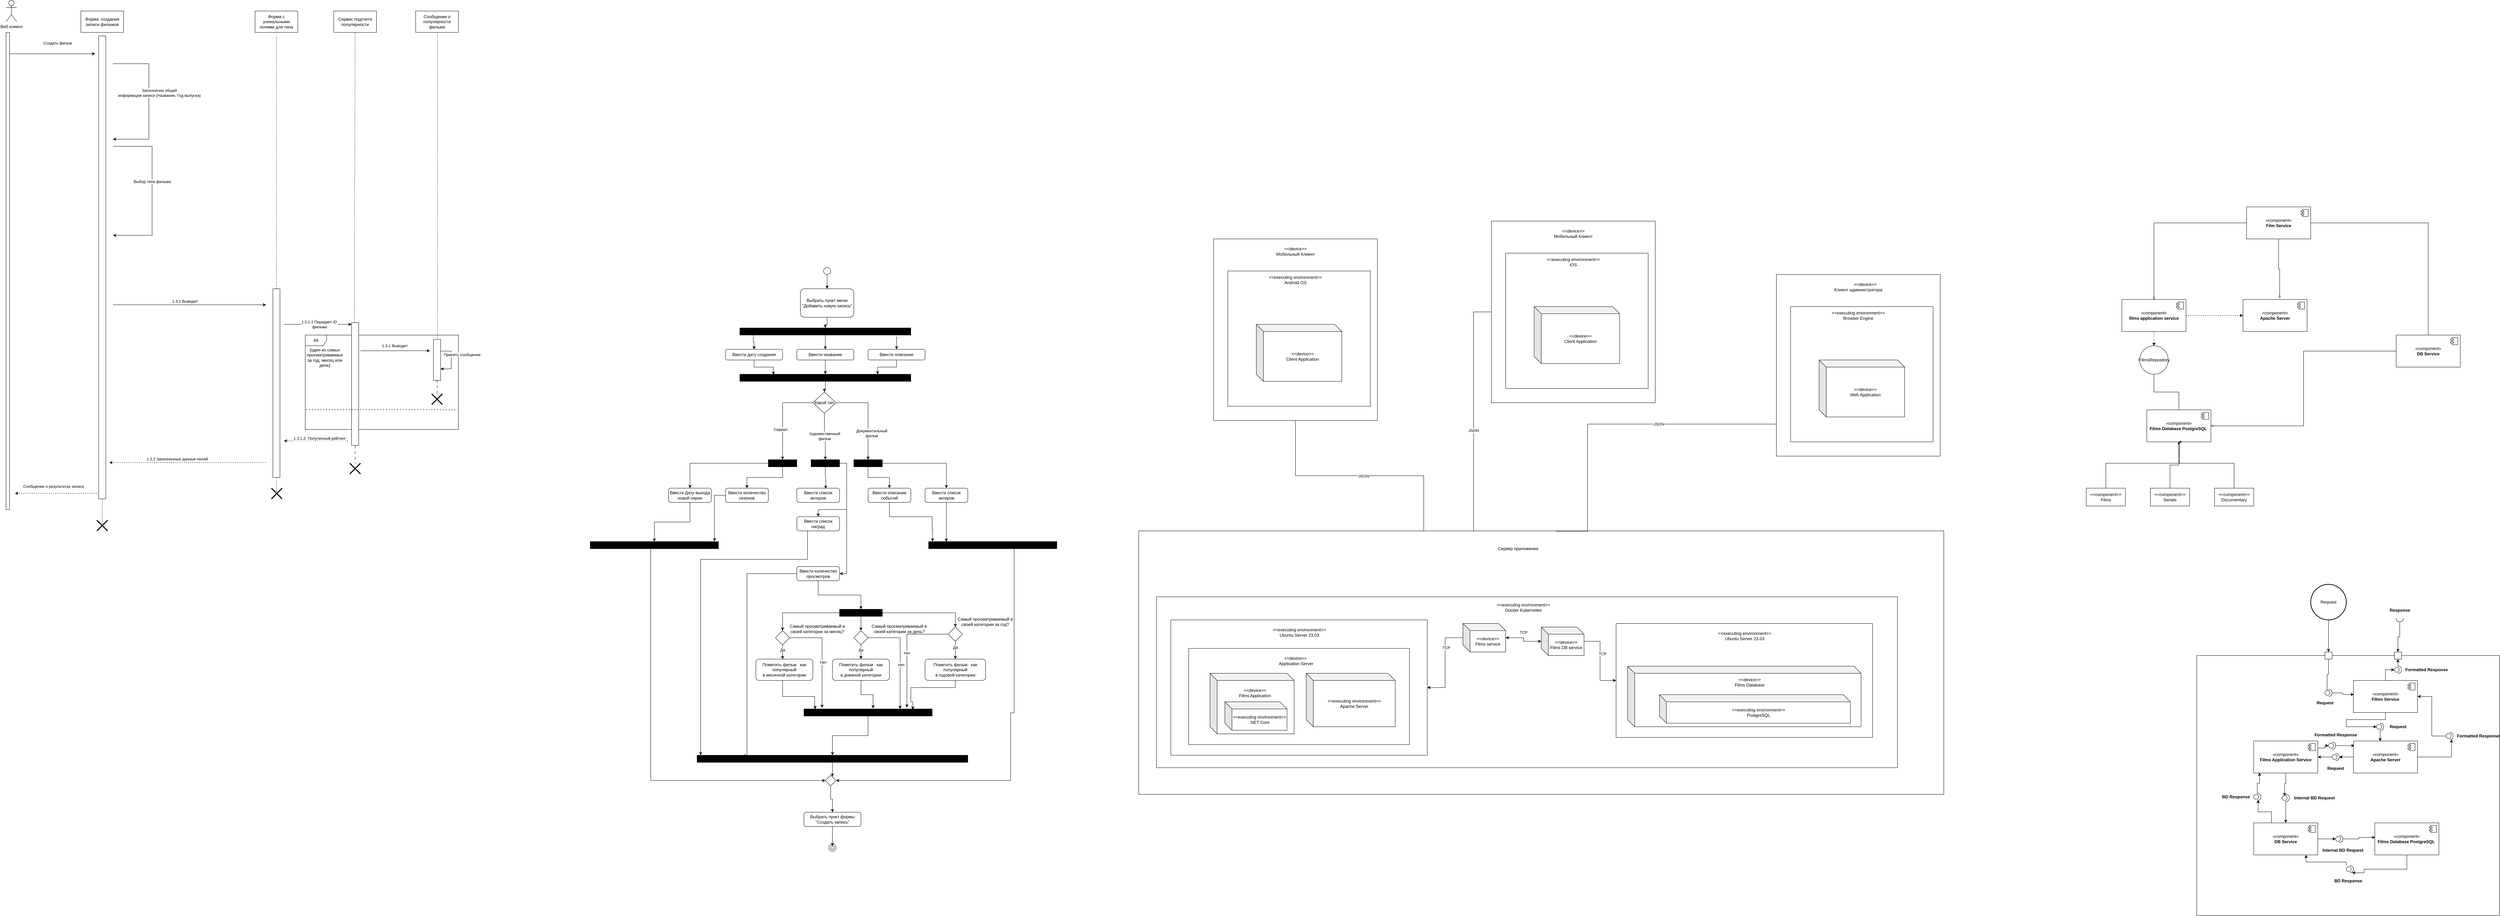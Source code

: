 <mxfile version="22.1.3" type="device">
  <diagram name="Page-1" id="HBtvEDQE7ijSQ8Hjae6h">
    <mxGraphModel dx="5197" dy="2567" grid="1" gridSize="10" guides="1" tooltips="1" connect="1" arrows="1" fold="1" page="1" pageScale="1" pageWidth="850" pageHeight="1100" math="0" shadow="0">
      <root>
        <mxCell id="0" />
        <mxCell id="1" parent="0" />
        <mxCell id="rBVSQ7xBr9TYbyw459-G-160" value="" style="rounded=0;whiteSpace=wrap;html=1;" parent="1" vertex="1">
          <mxGeometry x="1200" y="720" width="2260" height="740" as="geometry" />
        </mxCell>
        <mxCell id="rBVSQ7xBr9TYbyw459-G-124" value="" style="rounded=0;whiteSpace=wrap;html=1;" parent="1" vertex="1">
          <mxGeometry x="1250" y="905" width="2080" height="480" as="geometry" />
        </mxCell>
        <mxCell id="rBVSQ7xBr9TYbyw459-G-144" value="" style="rounded=0;whiteSpace=wrap;html=1;" parent="1" vertex="1">
          <mxGeometry x="2540" y="980" width="720" height="320" as="geometry" />
        </mxCell>
        <mxCell id="rBVSQ7xBr9TYbyw459-G-145" value="&amp;lt;&amp;lt;executing environment&amp;gt;&amp;gt;&lt;br&gt;Ubuntu Server 23.03" style="text;html=1;strokeColor=none;fillColor=none;align=center;verticalAlign=middle;whiteSpace=wrap;rounded=0;" parent="1" vertex="1">
          <mxGeometry x="2591.732" y="1000" width="618.265" height="30" as="geometry" />
        </mxCell>
        <mxCell id="rBVSQ7xBr9TYbyw459-G-37" value="" style="edgeStyle=orthogonalEdgeStyle;rounded=0;orthogonalLoop=1;jettySize=auto;html=1;" parent="1" source="rBVSQ7xBr9TYbyw459-G-1" target="rBVSQ7xBr9TYbyw459-G-33" edge="1">
          <mxGeometry relative="1" as="geometry" />
        </mxCell>
        <mxCell id="rBVSQ7xBr9TYbyw459-G-1" value="Выбрать пункт меню &quot;Добавить новую запись&quot;" style="rounded=1;whiteSpace=wrap;html=1;" parent="1" vertex="1">
          <mxGeometry x="250" y="40" width="150" height="80" as="geometry" />
        </mxCell>
        <mxCell id="rBVSQ7xBr9TYbyw459-G-11" style="edgeStyle=orthogonalEdgeStyle;rounded=0;orthogonalLoop=1;jettySize=auto;html=1;entryX=0.5;entryY=0;entryDx=0;entryDy=0;" parent="1" source="rBVSQ7xBr9TYbyw459-G-3" target="rBVSQ7xBr9TYbyw459-G-1" edge="1">
          <mxGeometry relative="1" as="geometry" />
        </mxCell>
        <mxCell id="rBVSQ7xBr9TYbyw459-G-3" value="" style="ellipse;whiteSpace=wrap;html=1;aspect=fixed;fillColor=#FFFFFF;fillStyle=solid;" parent="1" vertex="1">
          <mxGeometry x="315" y="-20" width="20" height="20" as="geometry" />
        </mxCell>
        <mxCell id="rBVSQ7xBr9TYbyw459-G-6" value="" style="group" parent="1" vertex="1" connectable="0">
          <mxGeometry x="330" y="1600" width="20" height="20" as="geometry" />
        </mxCell>
        <mxCell id="rBVSQ7xBr9TYbyw459-G-4" value="" style="ellipse;whiteSpace=wrap;html=1;aspect=fixed;fillColor=#FFFFFF;fillStyle=solid;" parent="rBVSQ7xBr9TYbyw459-G-6" vertex="1">
          <mxGeometry width="20" height="20" as="geometry" />
        </mxCell>
        <mxCell id="rBVSQ7xBr9TYbyw459-G-5" value="" style="ellipse;whiteSpace=wrap;html=1;aspect=fixed;fillColor=#FFFFFF;fillStyle=solid;" parent="rBVSQ7xBr9TYbyw459-G-6" vertex="1">
          <mxGeometry x="5" y="5" width="10" height="10" as="geometry" />
        </mxCell>
        <mxCell id="rBVSQ7xBr9TYbyw459-G-15" style="edgeStyle=orthogonalEdgeStyle;rounded=0;orthogonalLoop=1;jettySize=auto;html=1;entryX=0.5;entryY=0;entryDx=0;entryDy=0;" parent="1" source="rBVSQ7xBr9TYbyw459-G-8" target="rBVSQ7xBr9TYbyw459-G-12" edge="1">
          <mxGeometry relative="1" as="geometry" />
        </mxCell>
        <mxCell id="rBVSQ7xBr9TYbyw459-G-16" value="Сериал" style="edgeLabel;html=1;align=center;verticalAlign=middle;resizable=0;points=[];" parent="rBVSQ7xBr9TYbyw459-G-15" vertex="1" connectable="0">
          <mxGeometry x="-0.22" y="1" relative="1" as="geometry">
            <mxPoint x="-7" y="64" as="offset" />
          </mxGeometry>
        </mxCell>
        <mxCell id="rBVSQ7xBr9TYbyw459-G-17" style="edgeStyle=orthogonalEdgeStyle;rounded=0;orthogonalLoop=1;jettySize=auto;html=1;entryX=0.5;entryY=0;entryDx=0;entryDy=0;" parent="1" source="rBVSQ7xBr9TYbyw459-G-8" target="rBVSQ7xBr9TYbyw459-G-14" edge="1">
          <mxGeometry relative="1" as="geometry" />
        </mxCell>
        <mxCell id="rBVSQ7xBr9TYbyw459-G-18" value="Художественный &lt;br&gt;фильм" style="edgeLabel;html=1;align=center;verticalAlign=middle;resizable=0;points=[];" parent="rBVSQ7xBr9TYbyw459-G-17" vertex="1" connectable="0">
          <mxGeometry x="-0.04" relative="1" as="geometry">
            <mxPoint as="offset" />
          </mxGeometry>
        </mxCell>
        <mxCell id="rBVSQ7xBr9TYbyw459-G-19" style="edgeStyle=orthogonalEdgeStyle;rounded=0;orthogonalLoop=1;jettySize=auto;html=1;entryX=0.5;entryY=0;entryDx=0;entryDy=0;" parent="1" source="rBVSQ7xBr9TYbyw459-G-8" target="rBVSQ7xBr9TYbyw459-G-13" edge="1">
          <mxGeometry relative="1" as="geometry" />
        </mxCell>
        <mxCell id="rBVSQ7xBr9TYbyw459-G-20" value="Документальный &lt;br&gt;фильм" style="edgeLabel;html=1;align=center;verticalAlign=middle;resizable=0;points=[];" parent="rBVSQ7xBr9TYbyw459-G-19" vertex="1" connectable="0">
          <mxGeometry x="-0.222" y="3" relative="1" as="geometry">
            <mxPoint x="7" y="78" as="offset" />
          </mxGeometry>
        </mxCell>
        <mxCell id="rBVSQ7xBr9TYbyw459-G-50" style="edgeStyle=orthogonalEdgeStyle;rounded=0;orthogonalLoop=1;jettySize=auto;html=1;entryX=0.5;entryY=0;entryDx=0;entryDy=0;" parent="1" source="rBVSQ7xBr9TYbyw459-G-12" target="rBVSQ7xBr9TYbyw459-G-48" edge="1">
          <mxGeometry relative="1" as="geometry" />
        </mxCell>
        <mxCell id="rBVSQ7xBr9TYbyw459-G-51" style="edgeStyle=orthogonalEdgeStyle;rounded=0;orthogonalLoop=1;jettySize=auto;html=1;entryX=0.5;entryY=0;entryDx=0;entryDy=0;" parent="1" source="rBVSQ7xBr9TYbyw459-G-12" target="rBVSQ7xBr9TYbyw459-G-47" edge="1">
          <mxGeometry relative="1" as="geometry" />
        </mxCell>
        <mxCell id="rBVSQ7xBr9TYbyw459-G-12" value="" style="rounded=0;whiteSpace=wrap;html=1;fillColor=#000000;" parent="1" vertex="1">
          <mxGeometry x="160" y="520" width="80" height="20" as="geometry" />
        </mxCell>
        <mxCell id="rBVSQ7xBr9TYbyw459-G-58" style="edgeStyle=orthogonalEdgeStyle;rounded=0;orthogonalLoop=1;jettySize=auto;html=1;entryX=0.5;entryY=0;entryDx=0;entryDy=0;" parent="1" source="rBVSQ7xBr9TYbyw459-G-13" target="rBVSQ7xBr9TYbyw459-G-56" edge="1">
          <mxGeometry relative="1" as="geometry" />
        </mxCell>
        <mxCell id="rBVSQ7xBr9TYbyw459-G-59" style="edgeStyle=orthogonalEdgeStyle;rounded=0;orthogonalLoop=1;jettySize=auto;html=1;entryX=0.5;entryY=0;entryDx=0;entryDy=0;" parent="1" source="rBVSQ7xBr9TYbyw459-G-13" target="rBVSQ7xBr9TYbyw459-G-57" edge="1">
          <mxGeometry relative="1" as="geometry" />
        </mxCell>
        <mxCell id="rBVSQ7xBr9TYbyw459-G-13" value="" style="rounded=0;whiteSpace=wrap;html=1;fillColor=#000000;" parent="1" vertex="1">
          <mxGeometry x="400" y="520" width="80" height="20" as="geometry" />
        </mxCell>
        <mxCell id="rBVSQ7xBr9TYbyw459-G-55" style="edgeStyle=orthogonalEdgeStyle;rounded=0;orthogonalLoop=1;jettySize=auto;html=1;entryX=0.5;entryY=0;entryDx=0;entryDy=0;" parent="1" source="rBVSQ7xBr9TYbyw459-G-14" target="rBVSQ7xBr9TYbyw459-G-53" edge="1">
          <mxGeometry relative="1" as="geometry">
            <Array as="points">
              <mxPoint x="380" y="530" />
              <mxPoint x="380" y="660" />
              <mxPoint x="300" y="660" />
            </Array>
          </mxGeometry>
        </mxCell>
        <mxCell id="rBVSQ7xBr9TYbyw459-G-61" style="edgeStyle=orthogonalEdgeStyle;rounded=0;orthogonalLoop=1;jettySize=auto;html=1;entryX=1;entryY=0.5;entryDx=0;entryDy=0;" parent="1" source="rBVSQ7xBr9TYbyw459-G-14" target="rBVSQ7xBr9TYbyw459-G-60" edge="1">
          <mxGeometry relative="1" as="geometry">
            <Array as="points">
              <mxPoint x="380" y="530" />
              <mxPoint x="380" y="840" />
            </Array>
          </mxGeometry>
        </mxCell>
        <mxCell id="rBVSQ7xBr9TYbyw459-G-14" value="" style="rounded=0;whiteSpace=wrap;html=1;fillColor=#000000;" parent="1" vertex="1">
          <mxGeometry x="280" y="520" width="80" height="20" as="geometry" />
        </mxCell>
        <mxCell id="5ZsogvJfRch213Lsrw5c-17" style="edgeStyle=orthogonalEdgeStyle;rounded=0;orthogonalLoop=1;jettySize=auto;html=1;entryX=0.5;entryY=0;entryDx=0;entryDy=0;" parent="1" source="rBVSQ7xBr9TYbyw459-G-21" target="5ZsogvJfRch213Lsrw5c-1" edge="1">
          <mxGeometry relative="1" as="geometry" />
        </mxCell>
        <mxCell id="rBVSQ7xBr9TYbyw459-G-21" value="Ввести название" style="rounded=1;whiteSpace=wrap;html=1;" parent="1" vertex="1">
          <mxGeometry x="240" y="210" width="160" height="30" as="geometry" />
        </mxCell>
        <mxCell id="rBVSQ7xBr9TYbyw459-G-23" value="Ввести дату создания" style="rounded=1;whiteSpace=wrap;html=1;" parent="1" vertex="1">
          <mxGeometry x="40" y="210" width="160" height="30" as="geometry" />
        </mxCell>
        <mxCell id="rBVSQ7xBr9TYbyw459-G-27" value="Ввести описание" style="rounded=1;whiteSpace=wrap;html=1;" parent="1" vertex="1">
          <mxGeometry x="440" y="210" width="160" height="30" as="geometry" />
        </mxCell>
        <mxCell id="rBVSQ7xBr9TYbyw459-G-39" style="edgeStyle=orthogonalEdgeStyle;rounded=0;orthogonalLoop=1;jettySize=auto;html=1;entryX=0.5;entryY=0;entryDx=0;entryDy=0;exitX=0.079;exitY=0.986;exitDx=0;exitDy=0;exitPerimeter=0;" parent="1" source="rBVSQ7xBr9TYbyw459-G-33" target="rBVSQ7xBr9TYbyw459-G-23" edge="1">
          <mxGeometry relative="1" as="geometry" />
        </mxCell>
        <mxCell id="rBVSQ7xBr9TYbyw459-G-40" value="" style="edgeStyle=orthogonalEdgeStyle;rounded=0;orthogonalLoop=1;jettySize=auto;html=1;" parent="1" source="rBVSQ7xBr9TYbyw459-G-33" target="rBVSQ7xBr9TYbyw459-G-21" edge="1">
          <mxGeometry relative="1" as="geometry">
            <Array as="points">
              <mxPoint x="320" y="180" />
              <mxPoint x="320" y="180" />
            </Array>
          </mxGeometry>
        </mxCell>
        <mxCell id="rBVSQ7xBr9TYbyw459-G-42" style="edgeStyle=orthogonalEdgeStyle;rounded=0;orthogonalLoop=1;jettySize=auto;html=1;entryX=0.5;entryY=0;entryDx=0;entryDy=0;exitX=0.921;exitY=1.271;exitDx=0;exitDy=0;exitPerimeter=0;" parent="1" source="rBVSQ7xBr9TYbyw459-G-33" target="rBVSQ7xBr9TYbyw459-G-27" edge="1">
          <mxGeometry relative="1" as="geometry" />
        </mxCell>
        <mxCell id="rBVSQ7xBr9TYbyw459-G-33" value="v" style="rounded=0;whiteSpace=wrap;html=1;gradientColor=default;fillColor=#000000;" parent="1" vertex="1">
          <mxGeometry x="80" y="150" width="480" height="20" as="geometry" />
        </mxCell>
        <mxCell id="rBVSQ7xBr9TYbyw459-G-94" style="edgeStyle=orthogonalEdgeStyle;rounded=0;orthogonalLoop=1;jettySize=auto;html=1;entryX=0.969;entryY=-0.05;entryDx=0;entryDy=0;entryPerimeter=0;" parent="1" source="rBVSQ7xBr9TYbyw459-G-47" target="rBVSQ7xBr9TYbyw459-G-91" edge="1">
          <mxGeometry relative="1" as="geometry">
            <mxPoint x="10" y="740" as="targetPoint" />
          </mxGeometry>
        </mxCell>
        <mxCell id="rBVSQ7xBr9TYbyw459-G-47" value="Ввести количество сезонов" style="rounded=1;whiteSpace=wrap;html=1;" parent="1" vertex="1">
          <mxGeometry x="40" y="600" width="120" height="40" as="geometry" />
        </mxCell>
        <mxCell id="rBVSQ7xBr9TYbyw459-G-93" style="edgeStyle=orthogonalEdgeStyle;rounded=0;orthogonalLoop=1;jettySize=auto;html=1;entryX=0.5;entryY=0;entryDx=0;entryDy=0;" parent="1" source="rBVSQ7xBr9TYbyw459-G-48" target="rBVSQ7xBr9TYbyw459-G-91" edge="1">
          <mxGeometry relative="1" as="geometry" />
        </mxCell>
        <mxCell id="rBVSQ7xBr9TYbyw459-G-48" value="Ввести Дату выхода новой серии" style="rounded=1;whiteSpace=wrap;html=1;" parent="1" vertex="1">
          <mxGeometry x="-120" y="600" width="120" height="40" as="geometry" />
        </mxCell>
        <mxCell id="rBVSQ7xBr9TYbyw459-G-52" value="Ввести список актеров" style="rounded=1;whiteSpace=wrap;html=1;" parent="1" vertex="1">
          <mxGeometry x="240" y="600" width="120" height="40" as="geometry" />
        </mxCell>
        <mxCell id="rBVSQ7xBr9TYbyw459-G-53" value="Ввести список наград" style="rounded=1;whiteSpace=wrap;html=1;" parent="1" vertex="1">
          <mxGeometry x="240" y="680" width="120" height="40" as="geometry" />
        </mxCell>
        <mxCell id="rBVSQ7xBr9TYbyw459-G-54" style="edgeStyle=orthogonalEdgeStyle;rounded=0;orthogonalLoop=1;jettySize=auto;html=1;entryX=0.675;entryY=0.033;entryDx=0;entryDy=0;entryPerimeter=0;" parent="1" source="rBVSQ7xBr9TYbyw459-G-14" target="rBVSQ7xBr9TYbyw459-G-52" edge="1">
          <mxGeometry relative="1" as="geometry" />
        </mxCell>
        <mxCell id="rBVSQ7xBr9TYbyw459-G-95" style="edgeStyle=orthogonalEdgeStyle;rounded=0;orthogonalLoop=1;jettySize=auto;html=1;entryX=0.031;entryY=-0.017;entryDx=0;entryDy=0;entryPerimeter=0;" parent="1" source="rBVSQ7xBr9TYbyw459-G-56" target="rBVSQ7xBr9TYbyw459-G-92" edge="1">
          <mxGeometry relative="1" as="geometry">
            <Array as="points">
              <mxPoint x="500" y="680" />
              <mxPoint x="620" y="680" />
              <mxPoint x="620" y="720" />
              <mxPoint x="621" y="720" />
            </Array>
          </mxGeometry>
        </mxCell>
        <mxCell id="rBVSQ7xBr9TYbyw459-G-56" value="Ввести описание событий" style="rounded=1;whiteSpace=wrap;html=1;" parent="1" vertex="1">
          <mxGeometry x="440" y="600" width="120" height="40" as="geometry" />
        </mxCell>
        <mxCell id="rBVSQ7xBr9TYbyw459-G-57" value="Ввести список актеров" style="rounded=1;whiteSpace=wrap;html=1;" parent="1" vertex="1">
          <mxGeometry x="600" y="600" width="120" height="40" as="geometry" />
        </mxCell>
        <mxCell id="rBVSQ7xBr9TYbyw459-G-90" value="" style="edgeStyle=orthogonalEdgeStyle;rounded=0;orthogonalLoop=1;jettySize=auto;html=1;" parent="1" source="rBVSQ7xBr9TYbyw459-G-60" target="rBVSQ7xBr9TYbyw459-G-82" edge="1">
          <mxGeometry relative="1" as="geometry" />
        </mxCell>
        <mxCell id="rBVSQ7xBr9TYbyw459-G-60" value="Ввести количество просмотров" style="rounded=1;whiteSpace=wrap;html=1;" parent="1" vertex="1">
          <mxGeometry x="240" y="820" width="120" height="40" as="geometry" />
        </mxCell>
        <mxCell id="rBVSQ7xBr9TYbyw459-G-70" value="" style="edgeStyle=orthogonalEdgeStyle;rounded=0;orthogonalLoop=1;jettySize=auto;html=1;" parent="1" source="rBVSQ7xBr9TYbyw459-G-63" target="rBVSQ7xBr9TYbyw459-G-69" edge="1">
          <mxGeometry relative="1" as="geometry" />
        </mxCell>
        <mxCell id="rBVSQ7xBr9TYbyw459-G-71" value="Да" style="edgeLabel;html=1;align=center;verticalAlign=middle;resizable=0;points=[];" parent="rBVSQ7xBr9TYbyw459-G-70" vertex="1" connectable="0">
          <mxGeometry x="-0.336" y="-1" relative="1" as="geometry">
            <mxPoint x="1" as="offset" />
          </mxGeometry>
        </mxCell>
        <mxCell id="5ZsogvJfRch213Lsrw5c-8" style="edgeStyle=orthogonalEdgeStyle;rounded=0;orthogonalLoop=1;jettySize=auto;html=1;entryX=0.75;entryY=0;entryDx=0;entryDy=0;" parent="1" source="rBVSQ7xBr9TYbyw459-G-63" target="5ZsogvJfRch213Lsrw5c-5" edge="1">
          <mxGeometry relative="1" as="geometry">
            <Array as="points">
              <mxPoint x="530" y="1020" />
            </Array>
          </mxGeometry>
        </mxCell>
        <mxCell id="5ZsogvJfRch213Lsrw5c-9" value="Нет" style="edgeLabel;html=1;align=center;verticalAlign=middle;resizable=0;points=[];" parent="5ZsogvJfRch213Lsrw5c-8" vertex="1" connectable="0">
          <mxGeometry x="0.145" y="3" relative="1" as="geometry">
            <mxPoint as="offset" />
          </mxGeometry>
        </mxCell>
        <mxCell id="rBVSQ7xBr9TYbyw459-G-63" value="" style="rhombus;whiteSpace=wrap;html=1;" parent="1" vertex="1">
          <mxGeometry x="400" y="1000" width="40" height="40" as="geometry" />
        </mxCell>
        <mxCell id="rBVSQ7xBr9TYbyw459-G-68" value="Самый просматриваемый в своей категории за день?" style="text;html=1;strokeColor=none;fillColor=none;align=center;verticalAlign=middle;whiteSpace=wrap;rounded=0;" parent="1" vertex="1">
          <mxGeometry x="435" y="980" width="185" height="30" as="geometry" />
        </mxCell>
        <mxCell id="rBVSQ7xBr9TYbyw459-G-102" value="" style="edgeStyle=orthogonalEdgeStyle;rounded=0;orthogonalLoop=1;jettySize=auto;html=1;entryX=0.539;entryY=-0.079;entryDx=0;entryDy=0;entryPerimeter=0;" parent="1" source="rBVSQ7xBr9TYbyw459-G-69" target="5ZsogvJfRch213Lsrw5c-5" edge="1">
          <mxGeometry relative="1" as="geometry" />
        </mxCell>
        <mxCell id="rBVSQ7xBr9TYbyw459-G-69" value="Пометить фильм &amp;nbsp; как популярный &lt;span style=&quot;white-space: pre;&quot;&gt;в дневной категории&lt;/span&gt;" style="rounded=1;whiteSpace=wrap;html=1;" parent="1" vertex="1">
          <mxGeometry x="340" y="1080" width="160" height="60" as="geometry" />
        </mxCell>
        <mxCell id="rBVSQ7xBr9TYbyw459-G-72" value="" style="edgeStyle=orthogonalEdgeStyle;rounded=0;orthogonalLoop=1;jettySize=auto;html=1;" parent="1" source="rBVSQ7xBr9TYbyw459-G-74" edge="1">
          <mxGeometry relative="1" as="geometry">
            <mxPoint x="200" y="1080" as="targetPoint" />
          </mxGeometry>
        </mxCell>
        <mxCell id="rBVSQ7xBr9TYbyw459-G-73" value="Да" style="edgeLabel;html=1;align=center;verticalAlign=middle;resizable=0;points=[];" parent="rBVSQ7xBr9TYbyw459-G-72" vertex="1" connectable="0">
          <mxGeometry x="-0.336" y="-1" relative="1" as="geometry">
            <mxPoint x="1" as="offset" />
          </mxGeometry>
        </mxCell>
        <mxCell id="rBVSQ7xBr9TYbyw459-G-74" value="" style="rhombus;whiteSpace=wrap;html=1;" parent="1" vertex="1">
          <mxGeometry x="180" y="1000" width="40" height="40" as="geometry" />
        </mxCell>
        <mxCell id="rBVSQ7xBr9TYbyw459-G-75" value="Самый просматриваемый в своей категории за месяц?" style="text;html=1;strokeColor=none;fillColor=none;align=center;verticalAlign=middle;whiteSpace=wrap;rounded=0;" parent="1" vertex="1">
          <mxGeometry x="205" y="980" width="185" height="30" as="geometry" />
        </mxCell>
        <mxCell id="rBVSQ7xBr9TYbyw459-G-101" value="" style="edgeStyle=orthogonalEdgeStyle;rounded=0;orthogonalLoop=1;jettySize=auto;html=1;entryX=0.087;entryY=0.029;entryDx=0;entryDy=0;entryPerimeter=0;" parent="1" target="5ZsogvJfRch213Lsrw5c-5" edge="1">
          <mxGeometry relative="1" as="geometry">
            <mxPoint x="200" y="1140" as="sourcePoint" />
            <Array as="points">
              <mxPoint x="200" y="1185" />
              <mxPoint x="290" y="1185" />
              <mxPoint x="290" y="1210" />
              <mxPoint x="291" y="1210" />
            </Array>
          </mxGeometry>
        </mxCell>
        <mxCell id="rBVSQ7xBr9TYbyw459-G-76" value="Пометить фильм &amp;nbsp; как популярный &lt;span style=&quot;white-space: pre;&quot;&gt;в месячной категории&lt;/span&gt;" style="rounded=1;whiteSpace=wrap;html=1;" parent="1" vertex="1">
          <mxGeometry x="125" y="1080" width="160" height="60" as="geometry" />
        </mxCell>
        <mxCell id="rBVSQ7xBr9TYbyw459-G-77" value="" style="edgeStyle=orthogonalEdgeStyle;rounded=0;orthogonalLoop=1;jettySize=auto;html=1;" parent="1" source="rBVSQ7xBr9TYbyw459-G-79" target="rBVSQ7xBr9TYbyw459-G-81" edge="1">
          <mxGeometry relative="1" as="geometry" />
        </mxCell>
        <mxCell id="rBVSQ7xBr9TYbyw459-G-78" value="Да" style="edgeLabel;html=1;align=center;verticalAlign=middle;resizable=0;points=[];" parent="rBVSQ7xBr9TYbyw459-G-77" vertex="1" connectable="0">
          <mxGeometry x="-0.336" y="-1" relative="1" as="geometry">
            <mxPoint x="1" as="offset" />
          </mxGeometry>
        </mxCell>
        <mxCell id="rBVSQ7xBr9TYbyw459-G-79" value="" style="rhombus;whiteSpace=wrap;html=1;" parent="1" vertex="1">
          <mxGeometry x="665" y="990" width="40" height="40" as="geometry" />
        </mxCell>
        <mxCell id="rBVSQ7xBr9TYbyw459-G-80" value="Самый просматриваемый в своей категории за год?" style="text;html=1;strokeColor=none;fillColor=none;align=center;verticalAlign=middle;whiteSpace=wrap;rounded=0;" parent="1" vertex="1">
          <mxGeometry x="674" y="960" width="190" height="30" as="geometry" />
        </mxCell>
        <mxCell id="rBVSQ7xBr9TYbyw459-G-103" value="" style="edgeStyle=orthogonalEdgeStyle;rounded=0;orthogonalLoop=1;jettySize=auto;html=1;entryX=0.849;entryY=0.097;entryDx=0;entryDy=0;entryPerimeter=0;" parent="1" source="rBVSQ7xBr9TYbyw459-G-81" target="5ZsogvJfRch213Lsrw5c-5" edge="1">
          <mxGeometry relative="1" as="geometry">
            <Array as="points">
              <mxPoint x="685" y="1160" />
              <mxPoint x="560" y="1160" />
              <mxPoint x="560" y="1200" />
              <mxPoint x="566" y="1200" />
            </Array>
          </mxGeometry>
        </mxCell>
        <mxCell id="rBVSQ7xBr9TYbyw459-G-81" value="Пометить фильм &amp;nbsp; как популярный &lt;span style=&quot;white-space: pre;&quot;&gt;в годовой категории&lt;/span&gt;" style="rounded=1;whiteSpace=wrap;html=1;" parent="1" vertex="1">
          <mxGeometry x="600" y="1080" width="170" height="60" as="geometry" />
        </mxCell>
        <mxCell id="rBVSQ7xBr9TYbyw459-G-84" style="edgeStyle=orthogonalEdgeStyle;rounded=0;orthogonalLoop=1;jettySize=auto;html=1;entryX=0.5;entryY=0;entryDx=0;entryDy=0;" parent="1" source="rBVSQ7xBr9TYbyw459-G-82" target="rBVSQ7xBr9TYbyw459-G-63" edge="1">
          <mxGeometry relative="1" as="geometry" />
        </mxCell>
        <mxCell id="rBVSQ7xBr9TYbyw459-G-85" style="edgeStyle=orthogonalEdgeStyle;rounded=0;orthogonalLoop=1;jettySize=auto;html=1;entryX=0.5;entryY=0;entryDx=0;entryDy=0;" parent="1" source="rBVSQ7xBr9TYbyw459-G-82" target="rBVSQ7xBr9TYbyw459-G-79" edge="1">
          <mxGeometry relative="1" as="geometry" />
        </mxCell>
        <mxCell id="rBVSQ7xBr9TYbyw459-G-86" style="edgeStyle=orthogonalEdgeStyle;rounded=0;orthogonalLoop=1;jettySize=auto;html=1;entryX=0.5;entryY=0;entryDx=0;entryDy=0;" parent="1" source="rBVSQ7xBr9TYbyw459-G-82" target="rBVSQ7xBr9TYbyw459-G-74" edge="1">
          <mxGeometry relative="1" as="geometry" />
        </mxCell>
        <mxCell id="rBVSQ7xBr9TYbyw459-G-82" value="" style="rounded=0;whiteSpace=wrap;html=1;fillColor=#000000;" parent="1" vertex="1">
          <mxGeometry x="360" y="940" width="120" height="20" as="geometry" />
        </mxCell>
        <mxCell id="rBVSQ7xBr9TYbyw459-G-108" value="" style="edgeStyle=orthogonalEdgeStyle;rounded=0;orthogonalLoop=1;jettySize=auto;html=1;exitX=0.5;exitY=1;exitDx=0;exitDy=0;" parent="1" source="5ZsogvJfRch213Lsrw5c-4" target="rBVSQ7xBr9TYbyw459-G-107" edge="1">
          <mxGeometry relative="1" as="geometry">
            <mxPoint x="340" y="1440" as="sourcePoint" />
          </mxGeometry>
        </mxCell>
        <mxCell id="rBVSQ7xBr9TYbyw459-G-91" value="" style="rounded=0;whiteSpace=wrap;html=1;fillColor=#000000;" parent="1" vertex="1">
          <mxGeometry x="-340" y="750" width="360" height="20" as="geometry" />
        </mxCell>
        <mxCell id="rBVSQ7xBr9TYbyw459-G-92" value="" style="rounded=0;whiteSpace=wrap;html=1;fillColor=#000000;" parent="1" vertex="1">
          <mxGeometry x="610" y="750" width="360" height="20" as="geometry" />
        </mxCell>
        <mxCell id="rBVSQ7xBr9TYbyw459-G-97" style="edgeStyle=orthogonalEdgeStyle;rounded=0;orthogonalLoop=1;jettySize=auto;html=1;entryX=0.138;entryY=0.017;entryDx=0;entryDy=0;entryPerimeter=0;" parent="1" source="rBVSQ7xBr9TYbyw459-G-57" target="rBVSQ7xBr9TYbyw459-G-92" edge="1">
          <mxGeometry relative="1" as="geometry" />
        </mxCell>
        <mxCell id="rBVSQ7xBr9TYbyw459-G-104" value="" style="edgeStyle=orthogonalEdgeStyle;rounded=0;orthogonalLoop=1;jettySize=auto;html=1;" parent="1" source="rBVSQ7xBr9TYbyw459-G-98" edge="1">
          <mxGeometry relative="1" as="geometry">
            <mxPoint x="340" y="1410" as="targetPoint" />
          </mxGeometry>
        </mxCell>
        <mxCell id="rBVSQ7xBr9TYbyw459-G-98" value="" style="rounded=0;whiteSpace=wrap;html=1;fillColor=#000000;" parent="1" vertex="1">
          <mxGeometry x="-40" y="1350" width="760" height="20" as="geometry" />
        </mxCell>
        <mxCell id="rBVSQ7xBr9TYbyw459-G-100" style="edgeStyle=orthogonalEdgeStyle;rounded=0;orthogonalLoop=1;jettySize=auto;html=1;exitX=0.25;exitY=1;exitDx=0;exitDy=0;" parent="1" source="rBVSQ7xBr9TYbyw459-G-53" target="rBVSQ7xBr9TYbyw459-G-98" edge="1">
          <mxGeometry relative="1" as="geometry">
            <Array as="points">
              <mxPoint x="270" y="800" />
              <mxPoint x="-30" y="800" />
            </Array>
          </mxGeometry>
        </mxCell>
        <mxCell id="rBVSQ7xBr9TYbyw459-G-105" style="edgeStyle=orthogonalEdgeStyle;rounded=0;orthogonalLoop=1;jettySize=auto;html=1;entryX=0;entryY=0.5;entryDx=0;entryDy=0;" parent="1" source="rBVSQ7xBr9TYbyw459-G-91" target="5ZsogvJfRch213Lsrw5c-4" edge="1">
          <mxGeometry relative="1" as="geometry">
            <mxPoint x="-160.5" y="1219.67" as="targetPoint" />
            <Array as="points">
              <mxPoint x="-170" y="1421" />
            </Array>
          </mxGeometry>
        </mxCell>
        <mxCell id="rBVSQ7xBr9TYbyw459-G-106" style="edgeStyle=orthogonalEdgeStyle;rounded=0;orthogonalLoop=1;jettySize=auto;html=1;entryX=1;entryY=0.5;entryDx=0;entryDy=0;" parent="1" source="rBVSQ7xBr9TYbyw459-G-92" target="5ZsogvJfRch213Lsrw5c-4" edge="1">
          <mxGeometry relative="1" as="geometry">
            <mxPoint x="791.0" y="1219.67" as="targetPoint" />
            <Array as="points">
              <mxPoint x="850" y="1231" />
              <mxPoint x="840" y="1231" />
              <mxPoint x="840" y="1421" />
            </Array>
          </mxGeometry>
        </mxCell>
        <mxCell id="rBVSQ7xBr9TYbyw459-G-112" value="" style="edgeStyle=orthogonalEdgeStyle;rounded=0;orthogonalLoop=1;jettySize=auto;html=1;" parent="1" source="rBVSQ7xBr9TYbyw459-G-107" target="rBVSQ7xBr9TYbyw459-G-5" edge="1">
          <mxGeometry relative="1" as="geometry" />
        </mxCell>
        <mxCell id="rBVSQ7xBr9TYbyw459-G-107" value="Выбрать пункт формы &quot;Создать запись&quot;" style="rounded=1;whiteSpace=wrap;html=1;" parent="1" vertex="1">
          <mxGeometry x="260" y="1510" width="160" height="40" as="geometry" />
        </mxCell>
        <mxCell id="rBVSQ7xBr9TYbyw459-G-125" value="&amp;lt;&amp;lt;executing environment&amp;gt;&amp;gt; Docker Kubernetes" style="text;html=1;strokeColor=none;fillColor=none;align=center;verticalAlign=middle;whiteSpace=wrap;rounded=0;" parent="1" vertex="1">
          <mxGeometry x="2185" y="920" width="190" height="30" as="geometry" />
        </mxCell>
        <mxCell id="rBVSQ7xBr9TYbyw459-G-138" value="&lt;div style=&quot;&quot;&gt;&lt;br&gt;&lt;/div&gt;" style="shape=cube;whiteSpace=wrap;html=1;boundedLbl=1;backgroundOutline=1;darkOpacity=0.05;darkOpacity2=0.1;align=center;" parent="1" vertex="1">
          <mxGeometry x="2572.242" y="1100" width="655.51" height="170" as="geometry" />
        </mxCell>
        <mxCell id="rBVSQ7xBr9TYbyw459-G-139" value="&lt;div style=&quot;border-color: var(--border-color);&quot;&gt;&amp;lt;&amp;lt;device&amp;gt;&amp;gt;&lt;/div&gt;&lt;div style=&quot;border-color: var(--border-color);&quot;&gt;Films Database&lt;/div&gt;" style="text;html=1;strokeColor=none;fillColor=none;align=center;verticalAlign=middle;whiteSpace=wrap;rounded=0;" parent="1" vertex="1">
          <mxGeometry x="2751.018" y="1130" width="327.755" height="30" as="geometry" />
        </mxCell>
        <mxCell id="rBVSQ7xBr9TYbyw459-G-140" value="&amp;lt;&amp;lt;executing environment&amp;gt;&amp;gt; &lt;br&gt;PostgreSQL" style="shape=cube;whiteSpace=wrap;html=1;boundedLbl=1;backgroundOutline=1;darkOpacity=0.05;darkOpacity2=0.1;" parent="1" vertex="1">
          <mxGeometry x="2661.63" y="1180" width="536.327" height="80" as="geometry" />
        </mxCell>
        <mxCell id="rBVSQ7xBr9TYbyw459-G-134" value="" style="rounded=0;whiteSpace=wrap;html=1;" parent="1" vertex="1">
          <mxGeometry x="1311.471" y="1100" width="579.706" height="240" as="geometry" />
        </mxCell>
        <mxCell id="rBVSQ7xBr9TYbyw459-G-127" value="" style="rounded=0;whiteSpace=wrap;html=1;" parent="1" vertex="1">
          <mxGeometry x="1290" y="970" width="720" height="380" as="geometry" />
        </mxCell>
        <mxCell id="rBVSQ7xBr9TYbyw459-G-120" value="&amp;lt;&amp;lt;executing environment&amp;gt;&amp;gt;&lt;br&gt;Ubuntu Server 23.03" style="text;html=1;strokeColor=none;fillColor=none;align=center;verticalAlign=middle;whiteSpace=wrap;rounded=0;" parent="1" vertex="1">
          <mxGeometry x="1341.732" y="990" width="618.265" height="30" as="geometry" />
        </mxCell>
        <mxCell id="rBVSQ7xBr9TYbyw459-G-135" value="" style="rounded=0;whiteSpace=wrap;html=1;" parent="1" vertex="1">
          <mxGeometry x="1340" y="1050" width="620" height="270" as="geometry" />
        </mxCell>
        <mxCell id="rBVSQ7xBr9TYbyw459-G-130" value="&lt;div style=&quot;&quot;&gt;&lt;br&gt;&lt;/div&gt;" style="shape=cube;whiteSpace=wrap;html=1;boundedLbl=1;backgroundOutline=1;darkOpacity=0.05;darkOpacity2=0.1;align=center;" parent="1" vertex="1">
          <mxGeometry x="1400" y="1120" width="236.12" height="170" as="geometry" />
        </mxCell>
        <mxCell id="rBVSQ7xBr9TYbyw459-G-131" value="&amp;lt;&amp;lt;executing environment&amp;gt;&amp;gt; .NET Core" style="shape=cube;whiteSpace=wrap;html=1;boundedLbl=1;backgroundOutline=1;darkOpacity=0.05;darkOpacity2=0.1;" parent="1" vertex="1">
          <mxGeometry x="1441.63" y="1200" width="174.49" height="80" as="geometry" />
        </mxCell>
        <mxCell id="rBVSQ7xBr9TYbyw459-G-132" value="&lt;div style=&quot;border-color: var(--border-color);&quot;&gt;&amp;lt;&amp;lt;device&amp;gt;&amp;gt;&lt;/div&gt;&lt;div style=&quot;border-color: var(--border-color);&quot;&gt;Films Application&lt;/div&gt;" style="text;html=1;strokeColor=none;fillColor=none;align=center;verticalAlign=middle;whiteSpace=wrap;rounded=0;" parent="1" vertex="1">
          <mxGeometry x="1450.003" y="1160" width="152.653" height="30" as="geometry" />
        </mxCell>
        <mxCell id="rBVSQ7xBr9TYbyw459-G-136" value="&amp;lt;&amp;lt;device&amp;gt;&amp;gt; &amp;nbsp;Application Server" style="text;html=1;strokeColor=none;fillColor=none;align=center;verticalAlign=middle;whiteSpace=wrap;rounded=0;" parent="1" vertex="1">
          <mxGeometry x="1575" y="1070" width="130" height="30" as="geometry" />
        </mxCell>
        <mxCell id="rBVSQ7xBr9TYbyw459-G-137" value="&amp;lt;&amp;lt;executing environment&amp;gt;&amp;gt; &lt;br&gt;Apache Server" style="shape=cube;whiteSpace=wrap;html=1;boundedLbl=1;backgroundOutline=1;darkOpacity=0.05;darkOpacity2=0.1;" parent="1" vertex="1">
          <mxGeometry x="1670" y="1120" width="250" height="150" as="geometry" />
        </mxCell>
        <mxCell id="rBVSQ7xBr9TYbyw459-G-142" style="edgeStyle=orthogonalEdgeStyle;rounded=0;orthogonalLoop=1;jettySize=auto;html=1;" parent="1" source="rBVSQ7xBr9TYbyw459-G-141" target="rBVSQ7xBr9TYbyw459-G-127" edge="1">
          <mxGeometry relative="1" as="geometry" />
        </mxCell>
        <mxCell id="rBVSQ7xBr9TYbyw459-G-143" value="TCP" style="edgeLabel;html=1;align=center;verticalAlign=middle;resizable=0;points=[];" parent="rBVSQ7xBr9TYbyw459-G-142" vertex="1" connectable="0">
          <mxGeometry x="-0.351" y="3" relative="1" as="geometry">
            <mxPoint as="offset" />
          </mxGeometry>
        </mxCell>
        <mxCell id="rBVSQ7xBr9TYbyw459-G-157" style="edgeStyle=orthogonalEdgeStyle;rounded=0;orthogonalLoop=1;jettySize=auto;html=1;" parent="1" source="rBVSQ7xBr9TYbyw459-G-141" target="rBVSQ7xBr9TYbyw459-G-153" edge="1">
          <mxGeometry relative="1" as="geometry" />
        </mxCell>
        <mxCell id="rBVSQ7xBr9TYbyw459-G-158" value="TCP" style="edgeLabel;html=1;align=center;verticalAlign=middle;resizable=0;points=[];" parent="rBVSQ7xBr9TYbyw459-G-157" vertex="1" connectable="0">
          <mxGeometry x="0.185" y="-3" relative="1" as="geometry">
            <mxPoint x="-5" y="-28" as="offset" />
          </mxGeometry>
        </mxCell>
        <mxCell id="rBVSQ7xBr9TYbyw459-G-141" value="&amp;lt;&amp;lt;device&amp;gt;&amp;gt; &lt;br&gt;Films service" style="shape=cube;whiteSpace=wrap;html=1;boundedLbl=1;backgroundOutline=1;darkOpacity=0.05;darkOpacity2=0.1;" parent="1" vertex="1">
          <mxGeometry x="2110" y="980" width="120" height="80" as="geometry" />
        </mxCell>
        <mxCell id="rBVSQ7xBr9TYbyw459-G-155" style="edgeStyle=orthogonalEdgeStyle;rounded=0;orthogonalLoop=1;jettySize=auto;html=1;" parent="1" source="rBVSQ7xBr9TYbyw459-G-153" target="rBVSQ7xBr9TYbyw459-G-144" edge="1">
          <mxGeometry relative="1" as="geometry" />
        </mxCell>
        <mxCell id="rBVSQ7xBr9TYbyw459-G-156" value="TCP" style="edgeLabel;html=1;align=center;verticalAlign=middle;resizable=0;points=[];" parent="rBVSQ7xBr9TYbyw459-G-155" vertex="1" connectable="0">
          <mxGeometry x="-0.19" y="7" relative="1" as="geometry">
            <mxPoint y="-1" as="offset" />
          </mxGeometry>
        </mxCell>
        <mxCell id="rBVSQ7xBr9TYbyw459-G-159" style="edgeStyle=orthogonalEdgeStyle;rounded=0;orthogonalLoop=1;jettySize=auto;html=1;" parent="1" source="rBVSQ7xBr9TYbyw459-G-153" target="rBVSQ7xBr9TYbyw459-G-141" edge="1">
          <mxGeometry relative="1" as="geometry" />
        </mxCell>
        <mxCell id="rBVSQ7xBr9TYbyw459-G-153" value="&amp;lt;&amp;lt;device&amp;gt;&amp;gt; &lt;br&gt;Films DB service" style="shape=cube;whiteSpace=wrap;html=1;boundedLbl=1;backgroundOutline=1;darkOpacity=0.05;darkOpacity2=0.1;" parent="1" vertex="1">
          <mxGeometry x="2330" y="990" width="120" height="80" as="geometry" />
        </mxCell>
        <mxCell id="rBVSQ7xBr9TYbyw459-G-161" value="Сервер приложения" style="text;html=1;strokeColor=none;fillColor=none;align=center;verticalAlign=middle;whiteSpace=wrap;rounded=0;" parent="1" vertex="1">
          <mxGeometry x="2200" y="755" width="130" height="30" as="geometry" />
        </mxCell>
        <mxCell id="rBVSQ7xBr9TYbyw459-G-162" value="" style="rounded=0;whiteSpace=wrap;html=1;" parent="1" vertex="1">
          <mxGeometry x="1410" y="-100" width="460" height="510" as="geometry" />
        </mxCell>
        <mxCell id="rBVSQ7xBr9TYbyw459-G-163" value="&amp;lt;&amp;lt;device&amp;gt;&amp;gt;&lt;br&gt;Мобильный Клиент" style="text;html=1;strokeColor=none;fillColor=none;align=center;verticalAlign=middle;whiteSpace=wrap;rounded=0;" parent="1" vertex="1">
          <mxGeometry x="1550" y="-80" width="180" height="30" as="geometry" />
        </mxCell>
        <mxCell id="rBVSQ7xBr9TYbyw459-G-165" value="" style="rounded=0;whiteSpace=wrap;html=1;" parent="1" vertex="1">
          <mxGeometry x="1450" y="-10" width="400" height="380" as="geometry" />
        </mxCell>
        <mxCell id="rBVSQ7xBr9TYbyw459-G-166" value="&amp;lt;&amp;lt;executing environment&amp;gt;&amp;gt; Android OS" style="text;html=1;strokeColor=none;fillColor=none;align=center;verticalAlign=middle;whiteSpace=wrap;rounded=0;" parent="1" vertex="1">
          <mxGeometry x="1550" width="180" height="30" as="geometry" />
        </mxCell>
        <mxCell id="rBVSQ7xBr9TYbyw459-G-167" value="&amp;lt;&amp;lt;device&amp;gt;&amp;gt;&lt;br&gt;Client Application" style="shape=cube;whiteSpace=wrap;html=1;boundedLbl=1;backgroundOutline=1;darkOpacity=0.05;darkOpacity2=0.1;" parent="1" vertex="1">
          <mxGeometry x="1530" y="140" width="240" height="160" as="geometry" />
        </mxCell>
        <mxCell id="rBVSQ7xBr9TYbyw459-G-168" style="edgeStyle=orthogonalEdgeStyle;rounded=0;orthogonalLoop=1;jettySize=auto;html=1;endArrow=none;endFill=0;" parent="1" source="rBVSQ7xBr9TYbyw459-G-162" target="rBVSQ7xBr9TYbyw459-G-160" edge="1">
          <mxGeometry relative="1" as="geometry">
            <Array as="points">
              <mxPoint x="1640" y="565" />
              <mxPoint x="2000" y="565" />
            </Array>
          </mxGeometry>
        </mxCell>
        <mxCell id="rBVSQ7xBr9TYbyw459-G-169" value="JSON" style="edgeLabel;html=1;align=center;verticalAlign=middle;resizable=0;points=[];" parent="rBVSQ7xBr9TYbyw459-G-168" vertex="1" connectable="0">
          <mxGeometry x="0.031" y="-2" relative="1" as="geometry">
            <mxPoint y="-1" as="offset" />
          </mxGeometry>
        </mxCell>
        <mxCell id="rBVSQ7xBr9TYbyw459-G-172" value="" style="rounded=0;whiteSpace=wrap;html=1;" parent="1" vertex="1">
          <mxGeometry x="2190" y="-150" width="460" height="510" as="geometry" />
        </mxCell>
        <mxCell id="rBVSQ7xBr9TYbyw459-G-173" value="&amp;lt;&amp;lt;device&amp;gt;&amp;gt;&lt;br&gt;Мобильный Клиент" style="text;html=1;strokeColor=none;fillColor=none;align=center;verticalAlign=middle;whiteSpace=wrap;rounded=0;" parent="1" vertex="1">
          <mxGeometry x="2330" y="-130" width="180" height="30" as="geometry" />
        </mxCell>
        <mxCell id="rBVSQ7xBr9TYbyw459-G-174" value="" style="rounded=0;whiteSpace=wrap;html=1;" parent="1" vertex="1">
          <mxGeometry x="2230" y="-60" width="400" height="380" as="geometry" />
        </mxCell>
        <mxCell id="rBVSQ7xBr9TYbyw459-G-175" value="&amp;lt;&amp;lt;executing environment&amp;gt;&amp;gt; &lt;br&gt;iOS" style="text;html=1;strokeColor=none;fillColor=none;align=center;verticalAlign=middle;whiteSpace=wrap;rounded=0;" parent="1" vertex="1">
          <mxGeometry x="2330" y="-50" width="180" height="30" as="geometry" />
        </mxCell>
        <mxCell id="rBVSQ7xBr9TYbyw459-G-176" value="&amp;lt;&amp;lt;device&amp;gt;&amp;gt;&lt;br&gt;Client Application" style="shape=cube;whiteSpace=wrap;html=1;boundedLbl=1;backgroundOutline=1;darkOpacity=0.05;darkOpacity2=0.1;" parent="1" vertex="1">
          <mxGeometry x="2310" y="90" width="240" height="160" as="geometry" />
        </mxCell>
        <mxCell id="rBVSQ7xBr9TYbyw459-G-177" style="edgeStyle=orthogonalEdgeStyle;rounded=0;orthogonalLoop=1;jettySize=auto;html=1;endArrow=none;endFill=0;" parent="1" source="rBVSQ7xBr9TYbyw459-G-172" target="rBVSQ7xBr9TYbyw459-G-160" edge="1">
          <mxGeometry relative="1" as="geometry">
            <mxPoint x="2160" y="980" as="targetPoint" />
            <Array as="points">
              <mxPoint x="2140" y="105" />
            </Array>
          </mxGeometry>
        </mxCell>
        <mxCell id="rBVSQ7xBr9TYbyw459-G-178" value="JSON" style="edgeLabel;html=1;align=center;verticalAlign=middle;resizable=0;points=[];" parent="rBVSQ7xBr9TYbyw459-G-177" vertex="1" connectable="0">
          <mxGeometry x="0.15" relative="1" as="geometry">
            <mxPoint as="offset" />
          </mxGeometry>
        </mxCell>
        <mxCell id="rBVSQ7xBr9TYbyw459-G-179" value="" style="rounded=0;whiteSpace=wrap;html=1;" parent="1" vertex="1">
          <mxGeometry x="2990" width="460" height="510" as="geometry" />
        </mxCell>
        <mxCell id="rBVSQ7xBr9TYbyw459-G-180" value="&lt;blockquote style=&quot;margin: 0 0 0 40px; border: none; padding: 0px;&quot;&gt;&amp;lt;&amp;lt;device&amp;gt;&amp;gt;&lt;/blockquote&gt;Клиент администратора" style="text;html=1;strokeColor=none;fillColor=none;align=center;verticalAlign=middle;whiteSpace=wrap;rounded=0;" parent="1" vertex="1">
          <mxGeometry x="3130" y="20" width="180" height="30" as="geometry" />
        </mxCell>
        <mxCell id="rBVSQ7xBr9TYbyw459-G-181" value="" style="rounded=0;whiteSpace=wrap;html=1;" parent="1" vertex="1">
          <mxGeometry x="3030" y="90" width="400" height="380" as="geometry" />
        </mxCell>
        <mxCell id="rBVSQ7xBr9TYbyw459-G-182" value="&amp;lt;&amp;lt;executing environment&amp;gt;&amp;gt; Browser Engine" style="text;html=1;strokeColor=none;fillColor=none;align=center;verticalAlign=middle;whiteSpace=wrap;rounded=0;" parent="1" vertex="1">
          <mxGeometry x="3130" y="100" width="180" height="30" as="geometry" />
        </mxCell>
        <mxCell id="rBVSQ7xBr9TYbyw459-G-183" value="&amp;lt;&amp;lt;device&amp;gt;&amp;gt;&lt;br&gt;Web Application" style="shape=cube;whiteSpace=wrap;html=1;boundedLbl=1;backgroundOutline=1;darkOpacity=0.05;darkOpacity2=0.1;" parent="1" vertex="1">
          <mxGeometry x="3110" y="240" width="240" height="160" as="geometry" />
        </mxCell>
        <mxCell id="rBVSQ7xBr9TYbyw459-G-184" style="edgeStyle=orthogonalEdgeStyle;rounded=0;orthogonalLoop=1;jettySize=auto;html=1;entryX=0.518;entryY=0.001;entryDx=0;entryDy=0;entryPerimeter=0;endArrow=none;endFill=0;" parent="1" source="rBVSQ7xBr9TYbyw459-G-179" target="rBVSQ7xBr9TYbyw459-G-160" edge="1">
          <mxGeometry relative="1" as="geometry">
            <mxPoint x="3210" y="700" as="targetPoint" />
            <Array as="points">
              <mxPoint x="2460" y="420" />
              <mxPoint x="2460" y="721" />
            </Array>
          </mxGeometry>
        </mxCell>
        <mxCell id="rBVSQ7xBr9TYbyw459-G-209" value="JSON" style="edgeLabel;html=1;align=center;verticalAlign=middle;resizable=0;points=[];" parent="rBVSQ7xBr9TYbyw459-G-184" vertex="1" connectable="0">
          <mxGeometry x="-0.283" y="-1" relative="1" as="geometry">
            <mxPoint y="1" as="offset" />
          </mxGeometry>
        </mxCell>
        <mxCell id="rBVSQ7xBr9TYbyw459-G-206" style="edgeStyle=orthogonalEdgeStyle;rounded=0;orthogonalLoop=1;jettySize=auto;html=1;entryX=0.5;entryY=1;entryDx=0;entryDy=0;endArrow=none;endFill=0;" parent="1" source="rBVSQ7xBr9TYbyw459-G-186" target="rBVSQ7xBr9TYbyw459-G-205" edge="1">
          <mxGeometry relative="1" as="geometry" />
        </mxCell>
        <mxCell id="rBVSQ7xBr9TYbyw459-G-186" value="«component»&lt;br&gt;&lt;b&gt;Films Database PostgreSQL&amp;nbsp;&lt;/b&gt;" style="html=1;dropTarget=0;whiteSpace=wrap;" parent="1" vertex="1">
          <mxGeometry x="4030" y="380" width="180" height="90" as="geometry" />
        </mxCell>
        <mxCell id="rBVSQ7xBr9TYbyw459-G-187" value="" style="shape=module;jettyWidth=8;jettyHeight=4;" parent="rBVSQ7xBr9TYbyw459-G-186" vertex="1">
          <mxGeometry x="1" width="20" height="20" relative="1" as="geometry">
            <mxPoint x="-27" y="7" as="offset" />
          </mxGeometry>
        </mxCell>
        <mxCell id="rBVSQ7xBr9TYbyw459-G-193" style="edgeStyle=orthogonalEdgeStyle;rounded=0;orthogonalLoop=1;jettySize=auto;html=1;entryX=0.5;entryY=1;entryDx=0;entryDy=0;endArrow=diamondThin;endFill=1;" parent="1" source="rBVSQ7xBr9TYbyw459-G-188" target="rBVSQ7xBr9TYbyw459-G-186" edge="1">
          <mxGeometry relative="1" as="geometry">
            <Array as="points">
              <mxPoint x="3915" y="530" />
              <mxPoint x="4120" y="530" />
            </Array>
          </mxGeometry>
        </mxCell>
        <mxCell id="rBVSQ7xBr9TYbyw459-G-188" value="&amp;lt;&amp;lt;component&amp;gt;&amp;gt;&lt;br&gt;Films" style="html=1;whiteSpace=wrap;" parent="1" vertex="1">
          <mxGeometry x="3860" y="600" width="110" height="50" as="geometry" />
        </mxCell>
        <mxCell id="rBVSQ7xBr9TYbyw459-G-194" style="edgeStyle=orthogonalEdgeStyle;rounded=0;orthogonalLoop=1;jettySize=auto;html=1;entryX=0.5;entryY=1;entryDx=0;entryDy=0;endArrow=diamondThin;endFill=1;" parent="1" source="rBVSQ7xBr9TYbyw459-G-191" target="rBVSQ7xBr9TYbyw459-G-186" edge="1">
          <mxGeometry relative="1" as="geometry" />
        </mxCell>
        <mxCell id="rBVSQ7xBr9TYbyw459-G-191" value="&amp;lt;&amp;lt;component&amp;gt;&amp;gt;&lt;br&gt;Serials" style="html=1;whiteSpace=wrap;" parent="1" vertex="1">
          <mxGeometry x="4040" y="600" width="110" height="50" as="geometry" />
        </mxCell>
        <mxCell id="rBVSQ7xBr9TYbyw459-G-195" style="edgeStyle=orthogonalEdgeStyle;rounded=0;orthogonalLoop=1;jettySize=auto;html=1;endArrow=diamondThin;endFill=1;" parent="1" source="rBVSQ7xBr9TYbyw459-G-192" edge="1">
          <mxGeometry relative="1" as="geometry">
            <mxPoint x="4120" y="470" as="targetPoint" />
            <Array as="points">
              <mxPoint x="4275" y="530" />
              <mxPoint x="4121" y="530" />
              <mxPoint x="4121" y="470" />
            </Array>
          </mxGeometry>
        </mxCell>
        <mxCell id="rBVSQ7xBr9TYbyw459-G-192" value="&amp;lt;&amp;lt;component&amp;gt;&amp;gt;&lt;br&gt;Documentary" style="html=1;whiteSpace=wrap;" parent="1" vertex="1">
          <mxGeometry x="4220" y="600" width="110" height="50" as="geometry" />
        </mxCell>
        <mxCell id="rBVSQ7xBr9TYbyw459-G-203" style="edgeStyle=orthogonalEdgeStyle;rounded=0;orthogonalLoop=1;jettySize=auto;html=1;entryX=0;entryY=0.5;entryDx=0;entryDy=0;dashed=1;" parent="1" source="rBVSQ7xBr9TYbyw459-G-196" target="rBVSQ7xBr9TYbyw459-G-201" edge="1">
          <mxGeometry relative="1" as="geometry" />
        </mxCell>
        <mxCell id="rBVSQ7xBr9TYbyw459-G-207" style="edgeStyle=orthogonalEdgeStyle;rounded=0;orthogonalLoop=1;jettySize=auto;html=1;entryX=0.5;entryY=0;entryDx=0;entryDy=0;dashed=1;" parent="1" source="rBVSQ7xBr9TYbyw459-G-196" target="rBVSQ7xBr9TYbyw459-G-205" edge="1">
          <mxGeometry relative="1" as="geometry" />
        </mxCell>
        <mxCell id="rBVSQ7xBr9TYbyw459-G-196" value="«component»&lt;br&gt;&lt;b&gt;films application service&lt;/b&gt;" style="html=1;dropTarget=0;whiteSpace=wrap;" parent="1" vertex="1">
          <mxGeometry x="3960" y="70" width="180" height="90" as="geometry" />
        </mxCell>
        <mxCell id="rBVSQ7xBr9TYbyw459-G-197" value="" style="shape=module;jettyWidth=8;jettyHeight=4;" parent="rBVSQ7xBr9TYbyw459-G-196" vertex="1">
          <mxGeometry x="1" width="20" height="20" relative="1" as="geometry">
            <mxPoint x="-27" y="7" as="offset" />
          </mxGeometry>
        </mxCell>
        <mxCell id="rBVSQ7xBr9TYbyw459-G-200" value="" style="ellipse;whiteSpace=wrap;html=1;align=center;aspect=fixed;fillColor=none;strokeColor=none;resizable=0;perimeter=centerPerimeter;rotatable=0;allowArrows=0;points=[];outlineConnect=1;" parent="1" vertex="1">
          <mxGeometry x="4210" y="110" width="10" height="10" as="geometry" />
        </mxCell>
        <mxCell id="rBVSQ7xBr9TYbyw459-G-201" value="«component»&lt;br&gt;&lt;b&gt;Apache Server&lt;/b&gt;" style="html=1;dropTarget=0;whiteSpace=wrap;" parent="1" vertex="1">
          <mxGeometry x="4300" y="70" width="180" height="90" as="geometry" />
        </mxCell>
        <mxCell id="rBVSQ7xBr9TYbyw459-G-202" value="" style="shape=module;jettyWidth=8;jettyHeight=4;" parent="rBVSQ7xBr9TYbyw459-G-201" vertex="1">
          <mxGeometry x="1" width="20" height="20" relative="1" as="geometry">
            <mxPoint x="-27" y="7" as="offset" />
          </mxGeometry>
        </mxCell>
        <mxCell id="rBVSQ7xBr9TYbyw459-G-205" value="IFilmsRepository" style="ellipse;whiteSpace=wrap;html=1;aspect=fixed;" parent="1" vertex="1">
          <mxGeometry x="4010" y="200" width="80" height="80" as="geometry" />
        </mxCell>
        <mxCell id="rBVSQ7xBr9TYbyw459-G-220" value="" style="edgeStyle=orthogonalEdgeStyle;rounded=0;orthogonalLoop=1;jettySize=auto;html=1;" parent="1" source="rBVSQ7xBr9TYbyw459-G-208" target="rBVSQ7xBr9TYbyw459-G-219" edge="1">
          <mxGeometry relative="1" as="geometry" />
        </mxCell>
        <mxCell id="rBVSQ7xBr9TYbyw459-G-208" value="Request" style="strokeWidth=2;html=1;shape=mxgraph.flowchart.start_2;whiteSpace=wrap;" parent="1" vertex="1">
          <mxGeometry x="4490" y="870" width="100" height="100" as="geometry" />
        </mxCell>
        <mxCell id="rBVSQ7xBr9TYbyw459-G-213" style="edgeStyle=orthogonalEdgeStyle;rounded=0;orthogonalLoop=1;jettySize=auto;html=1;entryX=0.5;entryY=0;entryDx=0;entryDy=0;endArrow=diamondThin;endFill=0;" parent="1" source="rBVSQ7xBr9TYbyw459-G-210" target="rBVSQ7xBr9TYbyw459-G-196" edge="1">
          <mxGeometry relative="1" as="geometry" />
        </mxCell>
        <mxCell id="rBVSQ7xBr9TYbyw459-G-210" value="«component»&lt;br&gt;&lt;b&gt;Film Service&lt;/b&gt;" style="html=1;dropTarget=0;whiteSpace=wrap;" parent="1" vertex="1">
          <mxGeometry x="4310" y="-190" width="180" height="90" as="geometry" />
        </mxCell>
        <mxCell id="rBVSQ7xBr9TYbyw459-G-211" value="" style="shape=module;jettyWidth=8;jettyHeight=4;" parent="rBVSQ7xBr9TYbyw459-G-210" vertex="1">
          <mxGeometry x="1" width="20" height="20" relative="1" as="geometry">
            <mxPoint x="-27" y="7" as="offset" />
          </mxGeometry>
        </mxCell>
        <mxCell id="rBVSQ7xBr9TYbyw459-G-212" style="edgeStyle=orthogonalEdgeStyle;rounded=0;orthogonalLoop=1;jettySize=auto;html=1;entryX=0.572;entryY=-0.041;entryDx=0;entryDy=0;entryPerimeter=0;endArrow=diamondThin;endFill=0;" parent="1" source="rBVSQ7xBr9TYbyw459-G-210" target="rBVSQ7xBr9TYbyw459-G-201" edge="1">
          <mxGeometry relative="1" as="geometry" />
        </mxCell>
        <mxCell id="rBVSQ7xBr9TYbyw459-G-216" style="edgeStyle=orthogonalEdgeStyle;rounded=0;orthogonalLoop=1;jettySize=auto;html=1;entryX=1;entryY=0.5;entryDx=0;entryDy=0;endArrow=diamondThin;endFill=0;" parent="1" source="rBVSQ7xBr9TYbyw459-G-214" target="rBVSQ7xBr9TYbyw459-G-186" edge="1">
          <mxGeometry relative="1" as="geometry" />
        </mxCell>
        <mxCell id="rBVSQ7xBr9TYbyw459-G-217" style="edgeStyle=orthogonalEdgeStyle;rounded=0;orthogonalLoop=1;jettySize=auto;html=1;entryX=1;entryY=0.5;entryDx=0;entryDy=0;endArrow=none;endFill=0;" parent="1" source="rBVSQ7xBr9TYbyw459-G-214" target="rBVSQ7xBr9TYbyw459-G-210" edge="1">
          <mxGeometry relative="1" as="geometry">
            <Array as="points">
              <mxPoint x="4820" y="-145" />
            </Array>
          </mxGeometry>
        </mxCell>
        <mxCell id="rBVSQ7xBr9TYbyw459-G-214" value="«component»&lt;br&gt;&lt;b&gt;DB Service&lt;/b&gt;" style="html=1;dropTarget=0;whiteSpace=wrap;" parent="1" vertex="1">
          <mxGeometry x="4730" y="170" width="180" height="90" as="geometry" />
        </mxCell>
        <mxCell id="rBVSQ7xBr9TYbyw459-G-215" value="" style="shape=module;jettyWidth=8;jettyHeight=4;" parent="rBVSQ7xBr9TYbyw459-G-214" vertex="1">
          <mxGeometry x="1" width="20" height="20" relative="1" as="geometry">
            <mxPoint x="-27" y="7" as="offset" />
          </mxGeometry>
        </mxCell>
        <mxCell id="rBVSQ7xBr9TYbyw459-G-218" value="" style="rounded=0;whiteSpace=wrap;html=1;" parent="1" vertex="1">
          <mxGeometry x="4170" y="1070" width="850" height="730" as="geometry" />
        </mxCell>
        <mxCell id="rBVSQ7xBr9TYbyw459-G-219" value="" style="whiteSpace=wrap;html=1;aspect=fixed;" parent="1" vertex="1">
          <mxGeometry x="4530" y="1060" width="20" height="20" as="geometry" />
        </mxCell>
        <mxCell id="rBVSQ7xBr9TYbyw459-G-222" value="" style="shape=providedRequiredInterface;html=1;verticalLabelPosition=bottom;sketch=0;" parent="1" vertex="1">
          <mxGeometry x="4530" y="1165" width="20" height="20" as="geometry" />
        </mxCell>
        <mxCell id="rBVSQ7xBr9TYbyw459-G-223" style="edgeStyle=orthogonalEdgeStyle;rounded=0;orthogonalLoop=1;jettySize=auto;html=1;entryX=0.31;entryY=0.17;entryDx=0;entryDy=0;entryPerimeter=0;endArrow=none;endFill=0;" parent="1" source="rBVSQ7xBr9TYbyw459-G-219" target="rBVSQ7xBr9TYbyw459-G-222" edge="1">
          <mxGeometry relative="1" as="geometry" />
        </mxCell>
        <mxCell id="rBVSQ7xBr9TYbyw459-G-224" value="«component»&lt;br&gt;&lt;b&gt;Films Service&lt;/b&gt;" style="html=1;dropTarget=0;whiteSpace=wrap;" parent="1" vertex="1">
          <mxGeometry x="4610" y="1140" width="180" height="90" as="geometry" />
        </mxCell>
        <mxCell id="rBVSQ7xBr9TYbyw459-G-225" value="" style="shape=module;jettyWidth=8;jettyHeight=4;" parent="rBVSQ7xBr9TYbyw459-G-224" vertex="1">
          <mxGeometry x="1" width="20" height="20" relative="1" as="geometry">
            <mxPoint x="-27" y="7" as="offset" />
          </mxGeometry>
        </mxCell>
        <mxCell id="rBVSQ7xBr9TYbyw459-G-226" style="edgeStyle=orthogonalEdgeStyle;rounded=0;orthogonalLoop=1;jettySize=auto;html=1;entryX=0.007;entryY=0.438;entryDx=0;entryDy=0;entryPerimeter=0;endArrow=classic;endFill=1;" parent="1" source="rBVSQ7xBr9TYbyw459-G-222" target="rBVSQ7xBr9TYbyw459-G-224" edge="1">
          <mxGeometry relative="1" as="geometry" />
        </mxCell>
        <mxCell id="rBVSQ7xBr9TYbyw459-G-227" value="Request" style="text;align=center;fontStyle=1;verticalAlign=middle;spacingLeft=3;spacingRight=3;strokeColor=none;rotatable=0;points=[[0,0.5],[1,0.5]];portConstraint=eastwest;html=1;" parent="1" vertex="1">
          <mxGeometry x="4490" y="1190" width="80" height="26" as="geometry" />
        </mxCell>
        <mxCell id="rBVSQ7xBr9TYbyw459-G-228" value="«component»&lt;br&gt;&lt;b&gt;Apache Server&lt;/b&gt;" style="html=1;dropTarget=0;whiteSpace=wrap;" parent="1" vertex="1">
          <mxGeometry x="4610" y="1310" width="180" height="90" as="geometry" />
        </mxCell>
        <mxCell id="rBVSQ7xBr9TYbyw459-G-229" value="" style="shape=module;jettyWidth=8;jettyHeight=4;" parent="rBVSQ7xBr9TYbyw459-G-228" vertex="1">
          <mxGeometry x="1" width="20" height="20" relative="1" as="geometry">
            <mxPoint x="-27" y="7" as="offset" />
          </mxGeometry>
        </mxCell>
        <mxCell id="rBVSQ7xBr9TYbyw459-G-230" value="" style="shape=providedRequiredInterface;html=1;verticalLabelPosition=bottom;sketch=0;" parent="1" vertex="1">
          <mxGeometry x="4675" y="1260" width="20" height="20" as="geometry" />
        </mxCell>
        <mxCell id="rBVSQ7xBr9TYbyw459-G-231" style="edgeStyle=orthogonalEdgeStyle;rounded=0;orthogonalLoop=1;jettySize=auto;html=1;entryX=0;entryY=0.5;entryDx=0;entryDy=0;entryPerimeter=0;" parent="1" source="rBVSQ7xBr9TYbyw459-G-224" target="rBVSQ7xBr9TYbyw459-G-230" edge="1">
          <mxGeometry relative="1" as="geometry" />
        </mxCell>
        <mxCell id="rBVSQ7xBr9TYbyw459-G-232" style="edgeStyle=orthogonalEdgeStyle;rounded=0;orthogonalLoop=1;jettySize=auto;html=1;entryX=0.418;entryY=0.006;entryDx=0;entryDy=0;entryPerimeter=0;" parent="1" source="rBVSQ7xBr9TYbyw459-G-230" target="rBVSQ7xBr9TYbyw459-G-228" edge="1">
          <mxGeometry relative="1" as="geometry" />
        </mxCell>
        <mxCell id="rBVSQ7xBr9TYbyw459-G-233" value="Request" style="text;align=center;fontStyle=1;verticalAlign=middle;spacingLeft=3;spacingRight=3;strokeColor=none;rotatable=0;points=[[0,0.5],[1,0.5]];portConstraint=eastwest;html=1;" parent="1" vertex="1">
          <mxGeometry x="4695" y="1257" width="80" height="26" as="geometry" />
        </mxCell>
        <mxCell id="rBVSQ7xBr9TYbyw459-G-234" value="«component»&lt;br&gt;&lt;b&gt;Films Application Service&lt;/b&gt;" style="html=1;dropTarget=0;whiteSpace=wrap;" parent="1" vertex="1">
          <mxGeometry x="4330" y="1310" width="180" height="90" as="geometry" />
        </mxCell>
        <mxCell id="rBVSQ7xBr9TYbyw459-G-235" value="" style="shape=module;jettyWidth=8;jettyHeight=4;" parent="rBVSQ7xBr9TYbyw459-G-234" vertex="1">
          <mxGeometry x="1" width="20" height="20" relative="1" as="geometry">
            <mxPoint x="-27" y="7" as="offset" />
          </mxGeometry>
        </mxCell>
        <mxCell id="rBVSQ7xBr9TYbyw459-G-238" style="edgeStyle=orthogonalEdgeStyle;rounded=0;orthogonalLoop=1;jettySize=auto;html=1;entryX=1;entryY=0.5;entryDx=0;entryDy=0;" parent="1" source="rBVSQ7xBr9TYbyw459-G-236" target="rBVSQ7xBr9TYbyw459-G-234" edge="1">
          <mxGeometry relative="1" as="geometry" />
        </mxCell>
        <mxCell id="rBVSQ7xBr9TYbyw459-G-236" value="" style="shape=providedRequiredInterface;html=1;verticalLabelPosition=bottom;sketch=0;" parent="1" vertex="1">
          <mxGeometry x="4550" y="1345" width="20" height="20" as="geometry" />
        </mxCell>
        <mxCell id="rBVSQ7xBr9TYbyw459-G-237" style="edgeStyle=orthogonalEdgeStyle;rounded=0;orthogonalLoop=1;jettySize=auto;html=1;entryX=1;entryY=0.5;entryDx=0;entryDy=0;entryPerimeter=0;" parent="1" source="rBVSQ7xBr9TYbyw459-G-228" target="rBVSQ7xBr9TYbyw459-G-236" edge="1">
          <mxGeometry relative="1" as="geometry" />
        </mxCell>
        <mxCell id="rBVSQ7xBr9TYbyw459-G-239" value="Request" style="text;align=center;fontStyle=1;verticalAlign=middle;spacingLeft=3;spacingRight=3;strokeColor=none;rotatable=0;points=[[0,0.5],[1,0.5]];portConstraint=eastwest;html=1;" parent="1" vertex="1">
          <mxGeometry x="4520" y="1374" width="80" height="26" as="geometry" />
        </mxCell>
        <mxCell id="rBVSQ7xBr9TYbyw459-G-240" value="«component»&lt;br&gt;&lt;b&gt;Films Database PostgreSQL&amp;nbsp;&lt;/b&gt;" style="html=1;dropTarget=0;whiteSpace=wrap;" parent="1" vertex="1">
          <mxGeometry x="4670" y="1540" width="180" height="90" as="geometry" />
        </mxCell>
        <mxCell id="rBVSQ7xBr9TYbyw459-G-241" value="" style="shape=module;jettyWidth=8;jettyHeight=4;" parent="rBVSQ7xBr9TYbyw459-G-240" vertex="1">
          <mxGeometry x="1" width="20" height="20" relative="1" as="geometry">
            <mxPoint x="-27" y="7" as="offset" />
          </mxGeometry>
        </mxCell>
        <mxCell id="rBVSQ7xBr9TYbyw459-G-242" value="«component»&lt;br&gt;&lt;b&gt;DB Service&lt;/b&gt;" style="html=1;dropTarget=0;whiteSpace=wrap;" parent="1" vertex="1">
          <mxGeometry x="4330" y="1540" width="180" height="90" as="geometry" />
        </mxCell>
        <mxCell id="rBVSQ7xBr9TYbyw459-G-243" value="" style="shape=module;jettyWidth=8;jettyHeight=4;" parent="rBVSQ7xBr9TYbyw459-G-242" vertex="1">
          <mxGeometry x="1" width="20" height="20" relative="1" as="geometry">
            <mxPoint x="-27" y="7" as="offset" />
          </mxGeometry>
        </mxCell>
        <mxCell id="rBVSQ7xBr9TYbyw459-G-246" style="edgeStyle=orthogonalEdgeStyle;rounded=0;orthogonalLoop=1;jettySize=auto;html=1;entryX=0.5;entryY=0;entryDx=0;entryDy=0;" parent="1" source="rBVSQ7xBr9TYbyw459-G-244" target="rBVSQ7xBr9TYbyw459-G-242" edge="1">
          <mxGeometry relative="1" as="geometry" />
        </mxCell>
        <mxCell id="rBVSQ7xBr9TYbyw459-G-244" value="" style="shape=providedRequiredInterface;html=1;verticalLabelPosition=bottom;sketch=0;" parent="1" vertex="1">
          <mxGeometry x="4410" y="1460" width="20" height="20" as="geometry" />
        </mxCell>
        <mxCell id="rBVSQ7xBr9TYbyw459-G-245" style="edgeStyle=orthogonalEdgeStyle;rounded=0;orthogonalLoop=1;jettySize=auto;html=1;entryX=0.34;entryY=0.23;entryDx=0;entryDy=0;entryPerimeter=0;" parent="1" source="rBVSQ7xBr9TYbyw459-G-234" target="rBVSQ7xBr9TYbyw459-G-244" edge="1">
          <mxGeometry relative="1" as="geometry" />
        </mxCell>
        <mxCell id="rBVSQ7xBr9TYbyw459-G-247" value="Internal BD Request" style="text;align=center;fontStyle=1;verticalAlign=middle;spacingLeft=3;spacingRight=3;strokeColor=none;rotatable=0;points=[[0,0.5],[1,0.5]];portConstraint=eastwest;html=1;" parent="1" vertex="1">
          <mxGeometry x="4430" y="1457" width="140" height="26" as="geometry" />
        </mxCell>
        <mxCell id="rBVSQ7xBr9TYbyw459-G-248" value="" style="shape=providedRequiredInterface;html=1;verticalLabelPosition=bottom;sketch=0;" parent="1" vertex="1">
          <mxGeometry x="4560" y="1575" width="20" height="20" as="geometry" />
        </mxCell>
        <mxCell id="rBVSQ7xBr9TYbyw459-G-249" value="Internal BD Request" style="text;align=center;fontStyle=1;verticalAlign=middle;spacingLeft=3;spacingRight=3;strokeColor=none;rotatable=0;points=[[0,0.5],[1,0.5]];portConstraint=eastwest;html=1;" parent="1" vertex="1">
          <mxGeometry x="4510" y="1604" width="140" height="26" as="geometry" />
        </mxCell>
        <mxCell id="rBVSQ7xBr9TYbyw459-G-250" style="edgeStyle=orthogonalEdgeStyle;rounded=0;orthogonalLoop=1;jettySize=auto;html=1;entryX=0;entryY=0.5;entryDx=0;entryDy=0;entryPerimeter=0;" parent="1" source="rBVSQ7xBr9TYbyw459-G-242" target="rBVSQ7xBr9TYbyw459-G-248" edge="1">
          <mxGeometry relative="1" as="geometry" />
        </mxCell>
        <mxCell id="rBVSQ7xBr9TYbyw459-G-251" style="edgeStyle=orthogonalEdgeStyle;rounded=0;orthogonalLoop=1;jettySize=auto;html=1;entryX=0.006;entryY=0.452;entryDx=0;entryDy=0;entryPerimeter=0;" parent="1" source="rBVSQ7xBr9TYbyw459-G-248" target="rBVSQ7xBr9TYbyw459-G-240" edge="1">
          <mxGeometry relative="1" as="geometry" />
        </mxCell>
        <mxCell id="rBVSQ7xBr9TYbyw459-G-252" style="edgeStyle=orthogonalEdgeStyle;rounded=0;orthogonalLoop=1;jettySize=auto;html=1;entryX=0.817;entryY=1;entryDx=0;entryDy=0;entryPerimeter=0;" parent="1" source="rBVSQ7xBr9TYbyw459-G-255" target="rBVSQ7xBr9TYbyw459-G-242" edge="1">
          <mxGeometry relative="1" as="geometry">
            <Array as="points">
              <mxPoint x="4590" y="1650" />
              <mxPoint x="4477" y="1650" />
            </Array>
          </mxGeometry>
        </mxCell>
        <mxCell id="rBVSQ7xBr9TYbyw459-G-254" value="" style="edgeStyle=orthogonalEdgeStyle;rounded=0;orthogonalLoop=1;jettySize=auto;html=1;entryX=0.817;entryY=1;entryDx=0;entryDy=0;entryPerimeter=0;" parent="1" source="rBVSQ7xBr9TYbyw459-G-240" target="rBVSQ7xBr9TYbyw459-G-255" edge="1">
          <mxGeometry relative="1" as="geometry">
            <mxPoint x="4760" y="1630" as="sourcePoint" />
            <mxPoint x="4477" y="1630" as="targetPoint" />
            <Array as="points">
              <mxPoint x="4760" y="1670" />
              <mxPoint x="4640" y="1670" />
              <mxPoint x="4640" y="1680" />
            </Array>
          </mxGeometry>
        </mxCell>
        <mxCell id="rBVSQ7xBr9TYbyw459-G-255" value="" style="shape=providedRequiredInterface;html=1;verticalLabelPosition=bottom;sketch=0;" parent="1" vertex="1">
          <mxGeometry x="4590" y="1660" width="20" height="20" as="geometry" />
        </mxCell>
        <mxCell id="rBVSQ7xBr9TYbyw459-G-256" value="BD Response" style="text;align=center;fontStyle=1;verticalAlign=middle;spacingLeft=3;spacingRight=3;strokeColor=none;rotatable=0;points=[[0,0.5],[1,0.5]];portConstraint=eastwest;html=1;" parent="1" vertex="1">
          <mxGeometry x="4555" y="1690" width="80" height="26" as="geometry" />
        </mxCell>
        <mxCell id="rBVSQ7xBr9TYbyw459-G-257" value="" style="shape=providedRequiredInterface;html=1;verticalLabelPosition=bottom;sketch=0;" parent="1" vertex="1">
          <mxGeometry x="4330" y="1457" width="20" height="20" as="geometry" />
        </mxCell>
        <mxCell id="rBVSQ7xBr9TYbyw459-G-258" value="BD Response" style="text;align=center;fontStyle=1;verticalAlign=middle;spacingLeft=3;spacingRight=3;strokeColor=none;rotatable=0;points=[[0,0.5],[1,0.5]];portConstraint=eastwest;html=1;" parent="1" vertex="1">
          <mxGeometry x="4240" y="1454" width="80" height="26" as="geometry" />
        </mxCell>
        <mxCell id="rBVSQ7xBr9TYbyw459-G-259" style="edgeStyle=orthogonalEdgeStyle;rounded=0;orthogonalLoop=1;jettySize=auto;html=1;entryX=0.621;entryY=0.929;entryDx=0;entryDy=0;entryPerimeter=0;" parent="1" source="rBVSQ7xBr9TYbyw459-G-242" target="rBVSQ7xBr9TYbyw459-G-257" edge="1">
          <mxGeometry relative="1" as="geometry">
            <Array as="points">
              <mxPoint x="4380" y="1509" />
              <mxPoint x="4342" y="1509" />
            </Array>
          </mxGeometry>
        </mxCell>
        <mxCell id="rBVSQ7xBr9TYbyw459-G-260" style="edgeStyle=orthogonalEdgeStyle;rounded=0;orthogonalLoop=1;jettySize=auto;html=1;entryX=0.091;entryY=0.989;entryDx=0;entryDy=0;entryPerimeter=0;" parent="1" source="rBVSQ7xBr9TYbyw459-G-257" target="rBVSQ7xBr9TYbyw459-G-234" edge="1">
          <mxGeometry relative="1" as="geometry" />
        </mxCell>
        <mxCell id="rBVSQ7xBr9TYbyw459-G-261" value="" style="shape=providedRequiredInterface;html=1;verticalLabelPosition=bottom;sketch=0;" parent="1" vertex="1">
          <mxGeometry x="4540" y="1313" width="20" height="20" as="geometry" />
        </mxCell>
        <mxCell id="rBVSQ7xBr9TYbyw459-G-262" value="Formatted Response" style="text;align=center;fontStyle=1;verticalAlign=middle;spacingLeft=3;spacingRight=3;strokeColor=none;rotatable=0;points=[[0,0.5],[1,0.5]];portConstraint=eastwest;html=1;" parent="1" vertex="1">
          <mxGeometry x="4520" y="1280" width="80" height="26" as="geometry" />
        </mxCell>
        <mxCell id="rBVSQ7xBr9TYbyw459-G-263" style="edgeStyle=orthogonalEdgeStyle;rounded=0;orthogonalLoop=1;jettySize=auto;html=1;entryX=0;entryY=0.5;entryDx=0;entryDy=0;entryPerimeter=0;" parent="1" source="rBVSQ7xBr9TYbyw459-G-234" target="rBVSQ7xBr9TYbyw459-G-261" edge="1">
          <mxGeometry relative="1" as="geometry">
            <Array as="points">
              <mxPoint x="4530" y="1330" />
              <mxPoint x="4530" y="1323" />
            </Array>
          </mxGeometry>
        </mxCell>
        <mxCell id="rBVSQ7xBr9TYbyw459-G-264" style="edgeStyle=orthogonalEdgeStyle;rounded=0;orthogonalLoop=1;jettySize=auto;html=1;entryX=0.016;entryY=0.146;entryDx=0;entryDy=0;entryPerimeter=0;" parent="1" source="rBVSQ7xBr9TYbyw459-G-261" target="rBVSQ7xBr9TYbyw459-G-228" edge="1">
          <mxGeometry relative="1" as="geometry" />
        </mxCell>
        <mxCell id="rBVSQ7xBr9TYbyw459-G-268" style="edgeStyle=orthogonalEdgeStyle;rounded=0;orthogonalLoop=1;jettySize=auto;html=1;entryX=1;entryY=0.5;entryDx=0;entryDy=0;" parent="1" source="rBVSQ7xBr9TYbyw459-G-265" target="rBVSQ7xBr9TYbyw459-G-224" edge="1">
          <mxGeometry relative="1" as="geometry" />
        </mxCell>
        <mxCell id="rBVSQ7xBr9TYbyw459-G-265" value="" style="shape=providedRequiredInterface;html=1;verticalLabelPosition=bottom;sketch=0;" parent="1" vertex="1">
          <mxGeometry x="4870" y="1286" width="20" height="20" as="geometry" />
        </mxCell>
        <mxCell id="rBVSQ7xBr9TYbyw459-G-266" value="Formatted Response" style="text;align=center;fontStyle=1;verticalAlign=middle;spacingLeft=3;spacingRight=3;strokeColor=none;rotatable=0;points=[[0,0.5],[1,0.5]];portConstraint=eastwest;html=1;" parent="1" vertex="1">
          <mxGeometry x="4920" y="1283" width="80" height="26" as="geometry" />
        </mxCell>
        <mxCell id="rBVSQ7xBr9TYbyw459-G-267" style="edgeStyle=orthogonalEdgeStyle;rounded=0;orthogonalLoop=1;jettySize=auto;html=1;entryX=0.767;entryY=0.983;entryDx=0;entryDy=0;entryPerimeter=0;" parent="1" source="rBVSQ7xBr9TYbyw459-G-228" target="rBVSQ7xBr9TYbyw459-G-265" edge="1">
          <mxGeometry relative="1" as="geometry" />
        </mxCell>
        <mxCell id="rBVSQ7xBr9TYbyw459-G-269" value="" style="whiteSpace=wrap;html=1;aspect=fixed;" parent="1" vertex="1">
          <mxGeometry x="4725" y="1060" width="20" height="20" as="geometry" />
        </mxCell>
        <mxCell id="rBVSQ7xBr9TYbyw459-G-273" style="edgeStyle=orthogonalEdgeStyle;rounded=0;orthogonalLoop=1;jettySize=auto;html=1;entryX=0.5;entryY=1;entryDx=0;entryDy=0;" parent="1" source="rBVSQ7xBr9TYbyw459-G-271" target="rBVSQ7xBr9TYbyw459-G-269" edge="1">
          <mxGeometry relative="1" as="geometry" />
        </mxCell>
        <mxCell id="rBVSQ7xBr9TYbyw459-G-271" value="" style="shape=providedRequiredInterface;html=1;verticalLabelPosition=bottom;sketch=0;" parent="1" vertex="1">
          <mxGeometry x="4725" y="1100" width="20" height="20" as="geometry" />
        </mxCell>
        <mxCell id="rBVSQ7xBr9TYbyw459-G-272" style="edgeStyle=orthogonalEdgeStyle;rounded=0;orthogonalLoop=1;jettySize=auto;html=1;entryX=0;entryY=0.5;entryDx=0;entryDy=0;entryPerimeter=0;" parent="1" source="rBVSQ7xBr9TYbyw459-G-224" target="rBVSQ7xBr9TYbyw459-G-271" edge="1">
          <mxGeometry relative="1" as="geometry" />
        </mxCell>
        <mxCell id="rBVSQ7xBr9TYbyw459-G-274" value="Formatted Response" style="text;align=center;fontStyle=1;verticalAlign=middle;spacingLeft=3;spacingRight=3;strokeColor=none;rotatable=0;points=[[0,0.5],[1,0.5]];portConstraint=eastwest;html=1;" parent="1" vertex="1">
          <mxGeometry x="4775" y="1097" width="80" height="26" as="geometry" />
        </mxCell>
        <mxCell id="rBVSQ7xBr9TYbyw459-G-278" style="edgeStyle=orthogonalEdgeStyle;rounded=0;orthogonalLoop=1;jettySize=auto;html=1;entryX=0.5;entryY=0;entryDx=0;entryDy=0;" parent="1" source="rBVSQ7xBr9TYbyw459-G-276" target="rBVSQ7xBr9TYbyw459-G-269" edge="1">
          <mxGeometry relative="1" as="geometry" />
        </mxCell>
        <mxCell id="rBVSQ7xBr9TYbyw459-G-276" value="" style="shape=requiredInterface;html=1;verticalLabelPosition=bottom;sketch=0;rotation=90;" parent="1" vertex="1">
          <mxGeometry x="4735" y="960" width="10" height="20" as="geometry" />
        </mxCell>
        <mxCell id="rBVSQ7xBr9TYbyw459-G-279" value="Response" style="text;align=center;fontStyle=1;verticalAlign=middle;spacingLeft=3;spacingRight=3;strokeColor=none;rotatable=0;points=[[0,0.5],[1,0.5]];portConstraint=eastwest;html=1;" parent="1" vertex="1">
          <mxGeometry x="4700" y="930" width="80" height="26" as="geometry" />
        </mxCell>
        <mxCell id="5ZsogvJfRch213Lsrw5c-18" style="edgeStyle=orthogonalEdgeStyle;rounded=0;orthogonalLoop=1;jettySize=auto;html=1;entryX=0.5;entryY=0;entryDx=0;entryDy=0;" parent="1" source="5ZsogvJfRch213Lsrw5c-1" target="rBVSQ7xBr9TYbyw459-G-8" edge="1">
          <mxGeometry relative="1" as="geometry" />
        </mxCell>
        <mxCell id="5ZsogvJfRch213Lsrw5c-1" value="v" style="rounded=0;whiteSpace=wrap;html=1;gradientColor=default;fillColor=#000000;" parent="1" vertex="1">
          <mxGeometry x="80" y="280" width="480" height="20" as="geometry" />
        </mxCell>
        <mxCell id="rBVSQ7xBr9TYbyw459-G-8" value="Какой тип" style="rhombus;whiteSpace=wrap;html=1;" parent="1" vertex="1">
          <mxGeometry x="285" y="330" width="65" height="60" as="geometry" />
        </mxCell>
        <mxCell id="5ZsogvJfRch213Lsrw5c-4" value="" style="rhombus;whiteSpace=wrap;html=1;" parent="1" vertex="1">
          <mxGeometry x="320" y="1406" width="30" height="30" as="geometry" />
        </mxCell>
        <mxCell id="5ZsogvJfRch213Lsrw5c-13" style="edgeStyle=orthogonalEdgeStyle;rounded=0;orthogonalLoop=1;jettySize=auto;html=1;entryX=0.5;entryY=0;entryDx=0;entryDy=0;" parent="1" source="5ZsogvJfRch213Lsrw5c-5" target="rBVSQ7xBr9TYbyw459-G-98" edge="1">
          <mxGeometry relative="1" as="geometry" />
        </mxCell>
        <mxCell id="5ZsogvJfRch213Lsrw5c-5" value="" style="rounded=0;whiteSpace=wrap;html=1;fillColor=#000000;" parent="1" vertex="1">
          <mxGeometry x="260" y="1220" width="360" height="20" as="geometry" />
        </mxCell>
        <mxCell id="5ZsogvJfRch213Lsrw5c-6" style="edgeStyle=orthogonalEdgeStyle;rounded=0;orthogonalLoop=1;jettySize=auto;html=1;entryX=0.141;entryY=-0.158;entryDx=0;entryDy=0;entryPerimeter=0;" parent="1" source="rBVSQ7xBr9TYbyw459-G-74" target="5ZsogvJfRch213Lsrw5c-5" edge="1">
          <mxGeometry relative="1" as="geometry" />
        </mxCell>
        <mxCell id="5ZsogvJfRch213Lsrw5c-7" value="Нет" style="edgeLabel;html=1;align=center;verticalAlign=middle;resizable=0;points=[];" parent="5ZsogvJfRch213Lsrw5c-6" vertex="1" connectable="0">
          <mxGeometry x="0.108" y="3" relative="1" as="geometry">
            <mxPoint as="offset" />
          </mxGeometry>
        </mxCell>
        <mxCell id="5ZsogvJfRch213Lsrw5c-10" style="edgeStyle=orthogonalEdgeStyle;rounded=0;orthogonalLoop=1;jettySize=auto;html=1;entryX=0.803;entryY=-0.2;entryDx=0;entryDy=0;entryPerimeter=0;" parent="1" source="rBVSQ7xBr9TYbyw459-G-79" target="5ZsogvJfRch213Lsrw5c-5" edge="1">
          <mxGeometry relative="1" as="geometry" />
        </mxCell>
        <mxCell id="5ZsogvJfRch213Lsrw5c-11" value="Нет" style="edgeLabel;html=1;align=center;verticalAlign=middle;resizable=0;points=[];" parent="5ZsogvJfRch213Lsrw5c-10" vertex="1" connectable="0">
          <mxGeometry x="0.047" relative="1" as="geometry">
            <mxPoint as="offset" />
          </mxGeometry>
        </mxCell>
        <mxCell id="5ZsogvJfRch213Lsrw5c-14" style="edgeStyle=orthogonalEdgeStyle;rounded=0;orthogonalLoop=1;jettySize=auto;html=1;entryX=0.196;entryY=0.06;entryDx=0;entryDy=0;entryPerimeter=0;" parent="1" source="rBVSQ7xBr9TYbyw459-G-23" target="5ZsogvJfRch213Lsrw5c-1" edge="1">
          <mxGeometry relative="1" as="geometry" />
        </mxCell>
        <mxCell id="5ZsogvJfRch213Lsrw5c-16" style="edgeStyle=orthogonalEdgeStyle;rounded=0;orthogonalLoop=1;jettySize=auto;html=1;entryX=0.806;entryY=0.02;entryDx=0;entryDy=0;entryPerimeter=0;" parent="1" source="rBVSQ7xBr9TYbyw459-G-27" target="5ZsogvJfRch213Lsrw5c-1" edge="1">
          <mxGeometry relative="1" as="geometry" />
        </mxCell>
        <mxCell id="5ZsogvJfRch213Lsrw5c-19" style="edgeStyle=orthogonalEdgeStyle;rounded=0;orthogonalLoop=1;jettySize=auto;html=1;entryX=0.186;entryY=0.086;entryDx=0;entryDy=0;entryPerimeter=0;" parent="1" source="rBVSQ7xBr9TYbyw459-G-60" target="rBVSQ7xBr9TYbyw459-G-98" edge="1">
          <mxGeometry relative="1" as="geometry">
            <Array as="points">
              <mxPoint x="100" y="840" />
              <mxPoint x="100" y="1352" />
            </Array>
          </mxGeometry>
        </mxCell>
        <mxCell id="5ZsogvJfRch213Lsrw5c-31" style="edgeStyle=orthogonalEdgeStyle;rounded=0;orthogonalLoop=1;jettySize=auto;html=1;exitX=0.947;exitY=0.055;exitDx=0;exitDy=0;exitPerimeter=0;" parent="1" source="5ZsogvJfRch213Lsrw5c-22" edge="1">
          <mxGeometry relative="1" as="geometry">
            <mxPoint x="-1730" y="-620" as="targetPoint" />
            <Array as="points">
              <mxPoint x="-1970" y="-620" />
            </Array>
          </mxGeometry>
        </mxCell>
        <mxCell id="5ZsogvJfRch213Lsrw5c-33" value="Создать фильм" style="edgeLabel;html=1;align=center;verticalAlign=middle;resizable=0;points=[];" parent="5ZsogvJfRch213Lsrw5c-31" vertex="1" connectable="0">
          <mxGeometry x="0.076" y="-2" relative="1" as="geometry">
            <mxPoint x="11" y="-32" as="offset" />
          </mxGeometry>
        </mxCell>
        <mxCell id="5ZsogvJfRch213Lsrw5c-22" value="" style="rounded=0;whiteSpace=wrap;html=1;" parent="1" vertex="1">
          <mxGeometry x="-1980" y="-680" width="10" height="1340" as="geometry" />
        </mxCell>
        <mxCell id="5ZsogvJfRch213Lsrw5c-28" value="Веб клиент" style="shape=umlActor;verticalLabelPosition=bottom;verticalAlign=top;html=1;outlineConnect=0;" parent="1" vertex="1">
          <mxGeometry x="-1980" y="-770" width="30" height="60" as="geometry" />
        </mxCell>
        <mxCell id="5ZsogvJfRch213Lsrw5c-85" value="Форма &amp;nbsp;создания записи фильмов" style="rounded=0;whiteSpace=wrap;html=1;" parent="1" vertex="1">
          <mxGeometry x="-1770" y="-740" width="120" height="60" as="geometry" />
        </mxCell>
        <mxCell id="5ZsogvJfRch213Lsrw5c-112" style="edgeStyle=orthogonalEdgeStyle;rounded=0;orthogonalLoop=1;jettySize=auto;html=1;" parent="1" edge="1">
          <mxGeometry relative="1" as="geometry">
            <mxPoint x="-1680" y="-592" as="sourcePoint" />
            <Array as="points">
              <mxPoint x="-1579" y="-592" />
              <mxPoint x="-1579" y="-380" />
            </Array>
            <mxPoint x="-1680" y="-380" as="targetPoint" />
          </mxGeometry>
        </mxCell>
        <mxCell id="5ZsogvJfRch213Lsrw5c-113" value="Заполнение общей &lt;br&gt;информации записи (Название, Год выпуска)" style="edgeLabel;html=1;align=center;verticalAlign=middle;resizable=0;points=[];" parent="5ZsogvJfRch213Lsrw5c-112" vertex="1" connectable="0">
          <mxGeometry x="0.17" y="3" relative="1" as="geometry">
            <mxPoint x="26" y="-59" as="offset" />
          </mxGeometry>
        </mxCell>
        <mxCell id="5ZsogvJfRch213Lsrw5c-103" value="" style="rounded=0;whiteSpace=wrap;html=1;" parent="1" vertex="1">
          <mxGeometry x="-1720" y="-670" width="20" height="1300" as="geometry" />
        </mxCell>
        <mxCell id="5ZsogvJfRch213Lsrw5c-129" style="edgeStyle=orthogonalEdgeStyle;rounded=0;orthogonalLoop=1;jettySize=auto;html=1;startArrow=classic;startFill=1;endArrow=none;endFill=0;" parent="1" edge="1">
          <mxGeometry relative="1" as="geometry">
            <mxPoint x="-1680" y="-110" as="sourcePoint" />
            <mxPoint x="-1680" y="-360" as="targetPoint" />
            <Array as="points">
              <mxPoint x="-1570" y="-110" />
              <mxPoint x="-1570" y="-360" />
            </Array>
          </mxGeometry>
        </mxCell>
        <mxCell id="5ZsogvJfRch213Lsrw5c-130" value="Выбор типа фильма" style="edgeLabel;html=1;align=center;verticalAlign=middle;resizable=0;points=[];" parent="5ZsogvJfRch213Lsrw5c-129" vertex="1" connectable="0">
          <mxGeometry x="0.17" y="3" relative="1" as="geometry">
            <mxPoint x="3" y="14" as="offset" />
          </mxGeometry>
        </mxCell>
        <mxCell id="5ZsogvJfRch213Lsrw5c-135" value="Форма с уникальными полями для типа" style="rounded=0;whiteSpace=wrap;html=1;" parent="1" vertex="1">
          <mxGeometry x="-1281" y="-740" width="120" height="60" as="geometry" />
        </mxCell>
        <mxCell id="5ZsogvJfRch213Lsrw5c-136" value="" style="rounded=0;whiteSpace=wrap;html=1;" parent="1" vertex="1">
          <mxGeometry x="-1231" y="40" width="20" height="530" as="geometry" />
        </mxCell>
        <mxCell id="5ZsogvJfRch213Lsrw5c-137" value="" style="endArrow=classic;html=1;rounded=0;" parent="1" edge="1">
          <mxGeometry width="50" height="50" relative="1" as="geometry">
            <mxPoint x="-1680" y="85" as="sourcePoint" />
            <mxPoint x="-1250" y="85" as="targetPoint" />
          </mxGeometry>
        </mxCell>
        <mxCell id="5ZsogvJfRch213Lsrw5c-138" value="1.3.1 Выводит" style="edgeLabel;html=1;align=center;verticalAlign=middle;resizable=0;points=[];" parent="5ZsogvJfRch213Lsrw5c-137" vertex="1" connectable="0">
          <mxGeometry x="-0.325" y="-6" relative="1" as="geometry">
            <mxPoint x="57" y="-16" as="offset" />
          </mxGeometry>
        </mxCell>
        <mxCell id="5ZsogvJfRch213Lsrw5c-139" value="" style="endArrow=classic;html=1;rounded=0;dashed=1;" parent="1" edge="1">
          <mxGeometry width="50" height="50" relative="1" as="geometry">
            <mxPoint x="-1250" y="528.18" as="sourcePoint" />
            <mxPoint x="-1690" y="528.18" as="targetPoint" />
          </mxGeometry>
        </mxCell>
        <mxCell id="5ZsogvJfRch213Lsrw5c-140" value="1.3.2 Заполненные данные полей" style="edgeLabel;html=1;align=center;verticalAlign=middle;resizable=0;points=[];" parent="5ZsogvJfRch213Lsrw5c-139" vertex="1" connectable="0">
          <mxGeometry x="0.161" y="5" relative="1" as="geometry">
            <mxPoint x="5" y="-15" as="offset" />
          </mxGeometry>
        </mxCell>
        <mxCell id="5ZsogvJfRch213Lsrw5c-141" value="" style="shape=umlDestroy;whiteSpace=wrap;html=1;strokeWidth=3;targetShapes=umlLifeline;" parent="1" vertex="1">
          <mxGeometry x="-1235" y="600" width="30" height="30" as="geometry" />
        </mxCell>
        <mxCell id="5ZsogvJfRch213Lsrw5c-142" style="edgeStyle=orthogonalEdgeStyle;rounded=0;orthogonalLoop=1;jettySize=auto;html=1;entryX=0.59;entryY=0.467;entryDx=0;entryDy=0;entryPerimeter=0;endArrow=none;endFill=0;dashed=1;" parent="1" source="5ZsogvJfRch213Lsrw5c-136" target="5ZsogvJfRch213Lsrw5c-141" edge="1">
          <mxGeometry relative="1" as="geometry">
            <Array as="points">
              <mxPoint x="-1221" y="379" />
            </Array>
          </mxGeometry>
        </mxCell>
        <mxCell id="5ZsogvJfRch213Lsrw5c-143" value="Сервис подсчета популярности" style="rounded=0;whiteSpace=wrap;html=1;" parent="1" vertex="1">
          <mxGeometry x="-1060" y="-740" width="120" height="60" as="geometry" />
        </mxCell>
        <mxCell id="5ZsogvJfRch213Lsrw5c-145" value="Аlt" style="shape=umlFrame;whiteSpace=wrap;html=1;pointerEvents=0;movable=0;resizable=0;rotatable=0;deletable=0;editable=0;locked=1;connectable=0;" parent="1" vertex="1">
          <mxGeometry x="-1140" y="170" width="430" height="265" as="geometry" />
        </mxCell>
        <mxCell id="5ZsogvJfRch213Lsrw5c-151" style="edgeStyle=orthogonalEdgeStyle;rounded=0;orthogonalLoop=1;jettySize=auto;html=1;endArrow=none;endFill=0;dashed=1;dashPattern=8 8;" parent="1" source="5ZsogvJfRch213Lsrw5c-146" target="5ZsogvJfRch213Lsrw5c-150" edge="1">
          <mxGeometry relative="1" as="geometry" />
        </mxCell>
        <mxCell id="5ZsogvJfRch213Lsrw5c-146" value="" style="rounded=0;whiteSpace=wrap;html=1;" parent="1" vertex="1">
          <mxGeometry x="-1010" y="135" width="20" height="345" as="geometry" />
        </mxCell>
        <mxCell id="5ZsogvJfRch213Lsrw5c-147" value="" style="endArrow=classic;html=1;rounded=0;" parent="1" edge="1">
          <mxGeometry width="50" height="50" relative="1" as="geometry">
            <mxPoint x="-1200" y="140" as="sourcePoint" />
            <mxPoint x="-1010" y="140" as="targetPoint" />
          </mxGeometry>
        </mxCell>
        <mxCell id="5ZsogvJfRch213Lsrw5c-149" value="1.3.1.1 Передает ID&amp;nbsp;&lt;br&gt;фильма" style="edgeLabel;html=1;align=center;verticalAlign=middle;resizable=0;points=[];" parent="5ZsogvJfRch213Lsrw5c-147" vertex="1" connectable="0">
          <mxGeometry x="0.298" y="2" relative="1" as="geometry">
            <mxPoint x="-24" y="2" as="offset" />
          </mxGeometry>
        </mxCell>
        <mxCell id="5ZsogvJfRch213Lsrw5c-150" value="" style="shape=umlDestroy;whiteSpace=wrap;html=1;strokeWidth=3;targetShapes=umlLifeline;" parent="1" vertex="1">
          <mxGeometry x="-1015" y="530" width="30" height="30" as="geometry" />
        </mxCell>
        <mxCell id="5ZsogvJfRch213Lsrw5c-152" value="" style="endArrow=classic;html=1;rounded=0;dashed=1;" parent="1" edge="1">
          <mxGeometry width="50" height="50" relative="1" as="geometry">
            <mxPoint x="-1020" y="467" as="sourcePoint" />
            <mxPoint x="-1200" y="467" as="targetPoint" />
          </mxGeometry>
        </mxCell>
        <mxCell id="5ZsogvJfRch213Lsrw5c-153" value="1.3.1.2 &amp;nbsp;Полученный рейтинг" style="edgeLabel;html=1;align=center;verticalAlign=middle;resizable=0;points=[];" parent="5ZsogvJfRch213Lsrw5c-152" vertex="1" connectable="0">
          <mxGeometry x="0.14" relative="1" as="geometry">
            <mxPoint x="22" y="-7" as="offset" />
          </mxGeometry>
        </mxCell>
        <mxCell id="5ZsogvJfRch213Lsrw5c-158" value="" style="endArrow=classic;html=1;rounded=0;dashed=1;" parent="1" edge="1">
          <mxGeometry width="50" height="50" relative="1" as="geometry">
            <mxPoint x="-1725" y="614.55" as="sourcePoint" />
            <mxPoint x="-1955" y="614.55" as="targetPoint" />
          </mxGeometry>
        </mxCell>
        <mxCell id="5ZsogvJfRch213Lsrw5c-159" value="Сообщение о результатах записи" style="edgeLabel;html=1;align=center;verticalAlign=middle;resizable=0;points=[];" parent="5ZsogvJfRch213Lsrw5c-158" vertex="1" connectable="0">
          <mxGeometry x="0.06" relative="1" as="geometry">
            <mxPoint y="-20" as="offset" />
          </mxGeometry>
        </mxCell>
        <mxCell id="5ZsogvJfRch213Lsrw5c-167" value="" style="shape=umlDestroy;whiteSpace=wrap;html=1;strokeWidth=3;targetShapes=umlLifeline;" parent="1" vertex="1">
          <mxGeometry x="-1725" y="690" width="30" height="30" as="geometry" />
        </mxCell>
        <mxCell id="5ZsogvJfRch213Lsrw5c-168" value="" style="endArrow=none;html=1;rounded=0;exitX=0.5;exitY=0.348;exitDx=0;exitDy=0;exitPerimeter=0;dashed=1;" parent="1" source="5ZsogvJfRch213Lsrw5c-167" edge="1">
          <mxGeometry width="50" height="50" relative="1" as="geometry">
            <mxPoint x="-1755" y="320" as="sourcePoint" />
            <mxPoint x="-1710" y="630" as="targetPoint" />
          </mxGeometry>
        </mxCell>
        <mxCell id="5ZsogvJfRch213Lsrw5c-171" value="" style="endArrow=none;html=1;rounded=0;dashed=1;" parent="1" edge="1">
          <mxGeometry width="50" height="50" relative="1" as="geometry">
            <mxPoint x="-1720" y="190" as="sourcePoint" />
            <mxPoint x="-1720" y="-670" as="targetPoint" />
          </mxGeometry>
        </mxCell>
        <mxCell id="5ZsogvJfRch213Lsrw5c-173" value="" style="endArrow=none;dashed=1;html=1;rounded=0;" parent="1" edge="1">
          <mxGeometry width="50" height="50" relative="1" as="geometry">
            <mxPoint x="-1221" y="40" as="sourcePoint" />
            <mxPoint x="-1221" y="-670" as="targetPoint" />
          </mxGeometry>
        </mxCell>
        <mxCell id="5ZsogvJfRch213Lsrw5c-181" value="" style="endArrow=none;dashed=1;html=1;rounded=0;exitX=0;exitY=0;exitDx=0;exitDy=0;entryX=0.5;entryY=1;entryDx=0;entryDy=0;" parent="1" edge="1" target="5ZsogvJfRch213Lsrw5c-143">
          <mxGeometry width="50" height="50" relative="1" as="geometry">
            <mxPoint x="-1002.5" y="135" as="sourcePoint" />
            <mxPoint x="-997.5" y="-635" as="targetPoint" />
          </mxGeometry>
        </mxCell>
        <mxCell id="L-bJ1gUB_z1f0BAMIJIB-1" value="" style="endArrow=none;dashed=1;html=1;dashPattern=1 3;strokeWidth=2;rounded=0;exitX=0.007;exitY=0.553;exitDx=0;exitDy=0;exitPerimeter=0;entryX=0.995;entryY=0.557;entryDx=0;entryDy=0;entryPerimeter=0;" edge="1" parent="1">
          <mxGeometry width="50" height="50" relative="1" as="geometry">
            <mxPoint x="-1137.42" y="379.455" as="sourcePoint" />
            <mxPoint x="-712.58" y="380.515" as="targetPoint" />
            <Array as="points">
              <mxPoint x="-790.43" y="379.41" />
            </Array>
          </mxGeometry>
        </mxCell>
        <mxCell id="L-bJ1gUB_z1f0BAMIJIB-2" value="[один из самых просматриваемых за год, месяц или день]" style="text;html=1;strokeColor=none;fillColor=none;align=center;verticalAlign=middle;whiteSpace=wrap;rounded=0;" vertex="1" parent="1">
          <mxGeometry x="-1130" y="217.5" width="90" height="30" as="geometry" />
        </mxCell>
        <mxCell id="L-bJ1gUB_z1f0BAMIJIB-3" value="Сообщение о популярности фильма" style="rounded=0;whiteSpace=wrap;html=1;" vertex="1" parent="1">
          <mxGeometry x="-830" y="-740" width="120" height="60" as="geometry" />
        </mxCell>
        <mxCell id="L-bJ1gUB_z1f0BAMIJIB-4" value="" style="endArrow=none;dashed=1;html=1;rounded=0;entryX=0.5;entryY=1;entryDx=0;entryDy=0;" edge="1" parent="1">
          <mxGeometry width="50" height="50" relative="1" as="geometry">
            <mxPoint x="-769" y="190" as="sourcePoint" />
            <mxPoint x="-768.75" y="-680" as="targetPoint" />
          </mxGeometry>
        </mxCell>
        <mxCell id="L-bJ1gUB_z1f0BAMIJIB-5" value="" style="rounded=0;whiteSpace=wrap;html=1;" vertex="1" parent="1">
          <mxGeometry x="-780" y="182.5" width="20" height="115" as="geometry" />
        </mxCell>
        <mxCell id="L-bJ1gUB_z1f0BAMIJIB-6" style="edgeStyle=orthogonalEdgeStyle;rounded=0;orthogonalLoop=1;jettySize=auto;html=1;startArrow=classic;startFill=1;endArrow=none;endFill=0;" edge="1" parent="1">
          <mxGeometry relative="1" as="geometry">
            <mxPoint x="-760" y="265" as="sourcePoint" />
            <mxPoint x="-760" y="215" as="targetPoint" />
            <Array as="points">
              <mxPoint x="-750" y="265.5" />
              <mxPoint x="-730" y="264.5" />
              <mxPoint x="-730" y="215.5" />
            </Array>
          </mxGeometry>
        </mxCell>
        <mxCell id="L-bJ1gUB_z1f0BAMIJIB-7" value="Принять сообщение" style="edgeLabel;html=1;align=center;verticalAlign=middle;resizable=0;points=[];" vertex="1" connectable="0" parent="L-bJ1gUB_z1f0BAMIJIB-6">
          <mxGeometry x="0.17" y="3" relative="1" as="geometry">
            <mxPoint x="33" y="-6" as="offset" />
          </mxGeometry>
        </mxCell>
        <mxCell id="L-bJ1gUB_z1f0BAMIJIB-8" style="edgeStyle=orthogonalEdgeStyle;rounded=0;orthogonalLoop=1;jettySize=auto;html=1;endArrow=none;endFill=0;dashed=1;dashPattern=8 8;" edge="1" parent="1" target="L-bJ1gUB_z1f0BAMIJIB-9">
          <mxGeometry relative="1" as="geometry">
            <mxPoint x="-770" y="295" as="sourcePoint" />
          </mxGeometry>
        </mxCell>
        <mxCell id="L-bJ1gUB_z1f0BAMIJIB-9" value="" style="shape=umlDestroy;whiteSpace=wrap;html=1;strokeWidth=3;targetShapes=umlLifeline;" vertex="1" parent="1">
          <mxGeometry x="-785" y="335" width="30" height="30" as="geometry" />
        </mxCell>
        <mxCell id="L-bJ1gUB_z1f0BAMIJIB-12" value="" style="endArrow=classic;html=1;rounded=0;" edge="1" parent="1">
          <mxGeometry width="50" height="50" relative="1" as="geometry">
            <mxPoint x="-985" y="214.17" as="sourcePoint" />
            <mxPoint x="-790" y="214" as="targetPoint" />
          </mxGeometry>
        </mxCell>
        <mxCell id="L-bJ1gUB_z1f0BAMIJIB-13" value="1.3.1 Выводит" style="edgeLabel;html=1;align=center;verticalAlign=middle;resizable=0;points=[];" vertex="1" connectable="0" parent="L-bJ1gUB_z1f0BAMIJIB-12">
          <mxGeometry x="-0.325" y="-6" relative="1" as="geometry">
            <mxPoint x="30" y="-20" as="offset" />
          </mxGeometry>
        </mxCell>
      </root>
    </mxGraphModel>
  </diagram>
</mxfile>
